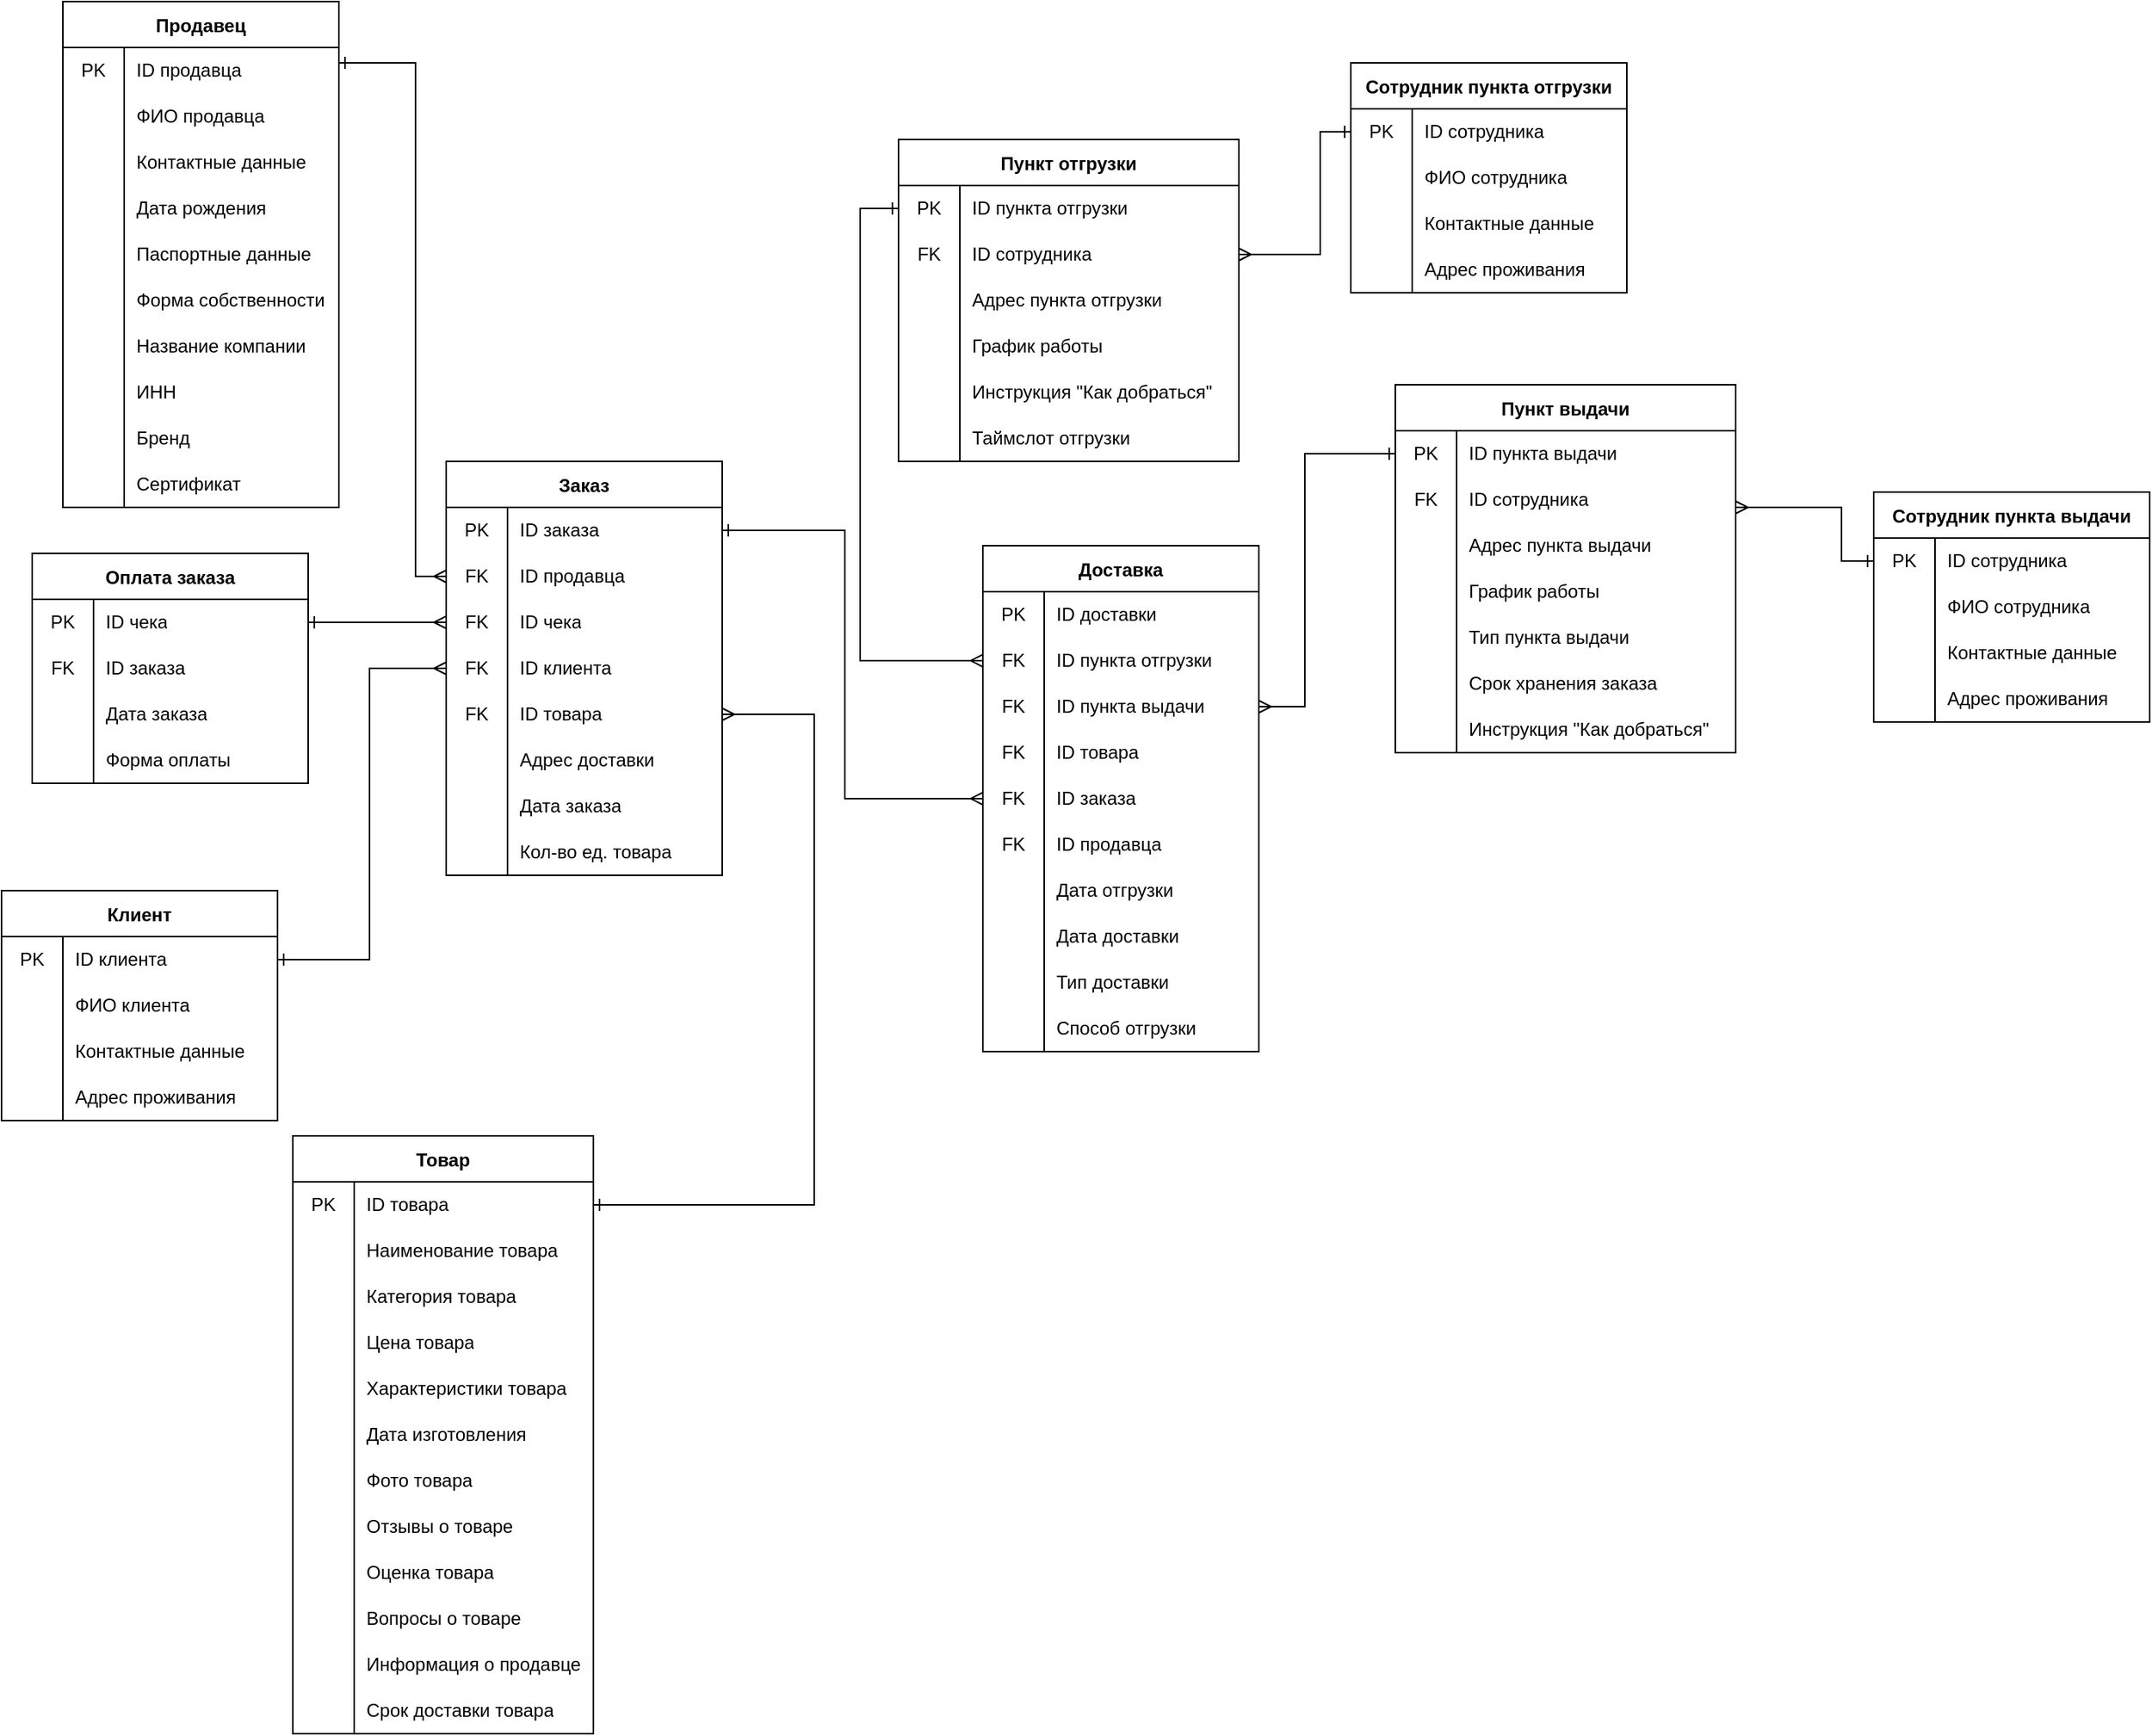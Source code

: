 <mxfile version="20.5.1" type="device"><diagram id="t7YoQpCstUpCU4l8j5d7" name="Страница 1"><mxGraphModel dx="1422" dy="762" grid="1" gridSize="10" guides="1" tooltips="1" connect="1" arrows="1" fold="1" page="1" pageScale="1" pageWidth="827" pageHeight="1169" math="0" shadow="0"><root><mxCell id="0"/><mxCell id="1" parent="0"/><mxCell id="MvP0f6BlBxb6xxV93r9M-1" value="Продавец" style="shape=table;startSize=30;container=1;collapsible=0;childLayout=tableLayout;fixedRows=1;rowLines=0;fontStyle=1;swimlaneLine=1;" vertex="1" parent="1"><mxGeometry x="60" y="80" width="180" height="330" as="geometry"/></mxCell><mxCell id="MvP0f6BlBxb6xxV93r9M-2" value="" style="shape=tableRow;horizontal=0;startSize=0;swimlaneHead=0;swimlaneBody=0;top=0;left=0;bottom=0;right=0;collapsible=0;dropTarget=0;fillColor=none;points=[[0,0.5],[1,0.5]];portConstraint=eastwest;strokeColor=default;" vertex="1" parent="MvP0f6BlBxb6xxV93r9M-1"><mxGeometry y="30" width="180" height="30" as="geometry"/></mxCell><mxCell id="MvP0f6BlBxb6xxV93r9M-3" value="PK" style="shape=partialRectangle;html=1;whiteSpace=wrap;connectable=0;fillColor=none;top=0;left=0;bottom=0;right=0;overflow=hidden;pointerEvents=1;" vertex="1" parent="MvP0f6BlBxb6xxV93r9M-2"><mxGeometry width="40" height="30" as="geometry"><mxRectangle width="40" height="30" as="alternateBounds"/></mxGeometry></mxCell><mxCell id="MvP0f6BlBxb6xxV93r9M-4" value="ID продавца" style="shape=partialRectangle;html=1;whiteSpace=wrap;connectable=0;fillColor=none;top=0;left=0;bottom=0;right=0;align=left;spacingLeft=6;overflow=hidden;perimeterSpacing=0;sketch=0;gradientColor=none;" vertex="1" parent="MvP0f6BlBxb6xxV93r9M-2"><mxGeometry x="40" width="140" height="30" as="geometry"><mxRectangle width="140" height="30" as="alternateBounds"/></mxGeometry></mxCell><mxCell id="MvP0f6BlBxb6xxV93r9M-5" value="" style="shape=tableRow;horizontal=0;startSize=0;swimlaneHead=0;swimlaneBody=0;top=0;left=0;bottom=0;right=0;collapsible=0;dropTarget=0;fillColor=none;points=[[0,0.5],[1,0.5]];portConstraint=eastwest;" vertex="1" parent="MvP0f6BlBxb6xxV93r9M-1"><mxGeometry y="60" width="180" height="30" as="geometry"/></mxCell><mxCell id="MvP0f6BlBxb6xxV93r9M-6" value="" style="shape=partialRectangle;html=1;whiteSpace=wrap;connectable=0;fillColor=none;top=0;left=0;bottom=0;right=0;overflow=hidden;" vertex="1" parent="MvP0f6BlBxb6xxV93r9M-5"><mxGeometry width="40" height="30" as="geometry"><mxRectangle width="40" height="30" as="alternateBounds"/></mxGeometry></mxCell><mxCell id="MvP0f6BlBxb6xxV93r9M-7" value="ФИО продавца" style="shape=partialRectangle;html=1;whiteSpace=wrap;connectable=0;fillColor=none;top=0;left=0;bottom=0;right=0;align=left;spacingLeft=6;overflow=hidden;" vertex="1" parent="MvP0f6BlBxb6xxV93r9M-5"><mxGeometry x="40" width="140" height="30" as="geometry"><mxRectangle width="140" height="30" as="alternateBounds"/></mxGeometry></mxCell><mxCell id="MvP0f6BlBxb6xxV93r9M-8" value="" style="shape=tableRow;horizontal=0;startSize=0;swimlaneHead=0;swimlaneBody=0;top=0;left=0;bottom=0;right=0;collapsible=0;dropTarget=0;fillColor=none;points=[[0,0.5],[1,0.5]];portConstraint=eastwest;" vertex="1" parent="MvP0f6BlBxb6xxV93r9M-1"><mxGeometry y="90" width="180" height="30" as="geometry"/></mxCell><mxCell id="MvP0f6BlBxb6xxV93r9M-9" value="" style="shape=partialRectangle;html=1;whiteSpace=wrap;connectable=0;fillColor=none;top=0;left=0;bottom=0;right=0;overflow=hidden;" vertex="1" parent="MvP0f6BlBxb6xxV93r9M-8"><mxGeometry width="40" height="30" as="geometry"><mxRectangle width="40" height="30" as="alternateBounds"/></mxGeometry></mxCell><mxCell id="MvP0f6BlBxb6xxV93r9M-10" value="Контактные данные" style="shape=partialRectangle;html=1;whiteSpace=wrap;connectable=0;fillColor=none;top=0;left=0;bottom=0;right=0;align=left;spacingLeft=6;overflow=hidden;" vertex="1" parent="MvP0f6BlBxb6xxV93r9M-8"><mxGeometry x="40" width="140" height="30" as="geometry"><mxRectangle width="140" height="30" as="alternateBounds"/></mxGeometry></mxCell><mxCell id="MvP0f6BlBxb6xxV93r9M-11" style="shape=tableRow;horizontal=0;startSize=0;swimlaneHead=0;swimlaneBody=0;top=0;left=0;bottom=0;right=0;collapsible=0;dropTarget=0;fillColor=none;points=[[0,0.5],[1,0.5]];portConstraint=eastwest;" vertex="1" parent="MvP0f6BlBxb6xxV93r9M-1"><mxGeometry y="120" width="180" height="30" as="geometry"/></mxCell><mxCell id="MvP0f6BlBxb6xxV93r9M-12" style="shape=partialRectangle;html=1;whiteSpace=wrap;connectable=0;fillColor=none;top=0;left=0;bottom=0;right=0;overflow=hidden;" vertex="1" parent="MvP0f6BlBxb6xxV93r9M-11"><mxGeometry width="40" height="30" as="geometry"><mxRectangle width="40" height="30" as="alternateBounds"/></mxGeometry></mxCell><mxCell id="MvP0f6BlBxb6xxV93r9M-13" value="Дата рождения" style="shape=partialRectangle;html=1;whiteSpace=wrap;connectable=0;fillColor=none;top=0;left=0;bottom=0;right=0;align=left;spacingLeft=6;overflow=hidden;" vertex="1" parent="MvP0f6BlBxb6xxV93r9M-11"><mxGeometry x="40" width="140" height="30" as="geometry"><mxRectangle width="140" height="30" as="alternateBounds"/></mxGeometry></mxCell><mxCell id="MvP0f6BlBxb6xxV93r9M-14" style="shape=tableRow;horizontal=0;startSize=0;swimlaneHead=0;swimlaneBody=0;top=0;left=0;bottom=0;right=0;collapsible=0;dropTarget=0;fillColor=none;points=[[0,0.5],[1,0.5]];portConstraint=eastwest;" vertex="1" parent="MvP0f6BlBxb6xxV93r9M-1"><mxGeometry y="150" width="180" height="30" as="geometry"/></mxCell><mxCell id="MvP0f6BlBxb6xxV93r9M-15" style="shape=partialRectangle;html=1;whiteSpace=wrap;connectable=0;fillColor=none;top=0;left=0;bottom=0;right=0;overflow=hidden;" vertex="1" parent="MvP0f6BlBxb6xxV93r9M-14"><mxGeometry width="40" height="30" as="geometry"><mxRectangle width="40" height="30" as="alternateBounds"/></mxGeometry></mxCell><mxCell id="MvP0f6BlBxb6xxV93r9M-16" value="Паспортные данные" style="shape=partialRectangle;html=1;whiteSpace=wrap;connectable=0;fillColor=none;top=0;left=0;bottom=0;right=0;align=left;spacingLeft=6;overflow=hidden;" vertex="1" parent="MvP0f6BlBxb6xxV93r9M-14"><mxGeometry x="40" width="140" height="30" as="geometry"><mxRectangle width="140" height="30" as="alternateBounds"/></mxGeometry></mxCell><mxCell id="MvP0f6BlBxb6xxV93r9M-17" style="shape=tableRow;horizontal=0;startSize=0;swimlaneHead=0;swimlaneBody=0;top=0;left=0;bottom=0;right=0;collapsible=0;dropTarget=0;fillColor=none;points=[[0,0.5],[1,0.5]];portConstraint=eastwest;" vertex="1" parent="MvP0f6BlBxb6xxV93r9M-1"><mxGeometry y="180" width="180" height="30" as="geometry"/></mxCell><mxCell id="MvP0f6BlBxb6xxV93r9M-18" style="shape=partialRectangle;html=1;whiteSpace=wrap;connectable=0;fillColor=none;top=0;left=0;bottom=0;right=0;overflow=hidden;" vertex="1" parent="MvP0f6BlBxb6xxV93r9M-17"><mxGeometry width="40" height="30" as="geometry"><mxRectangle width="40" height="30" as="alternateBounds"/></mxGeometry></mxCell><mxCell id="MvP0f6BlBxb6xxV93r9M-19" value="Форма собственности" style="shape=partialRectangle;html=1;whiteSpace=wrap;connectable=0;fillColor=none;top=0;left=0;bottom=0;right=0;align=left;spacingLeft=6;overflow=hidden;" vertex="1" parent="MvP0f6BlBxb6xxV93r9M-17"><mxGeometry x="40" width="140" height="30" as="geometry"><mxRectangle width="140" height="30" as="alternateBounds"/></mxGeometry></mxCell><mxCell id="MvP0f6BlBxb6xxV93r9M-20" style="shape=tableRow;horizontal=0;startSize=0;swimlaneHead=0;swimlaneBody=0;top=0;left=0;bottom=0;right=0;collapsible=0;dropTarget=0;fillColor=none;points=[[0,0.5],[1,0.5]];portConstraint=eastwest;" vertex="1" parent="MvP0f6BlBxb6xxV93r9M-1"><mxGeometry y="210" width="180" height="30" as="geometry"/></mxCell><mxCell id="MvP0f6BlBxb6xxV93r9M-21" style="shape=partialRectangle;html=1;whiteSpace=wrap;connectable=0;fillColor=none;top=0;left=0;bottom=0;right=0;overflow=hidden;" vertex="1" parent="MvP0f6BlBxb6xxV93r9M-20"><mxGeometry width="40" height="30" as="geometry"><mxRectangle width="40" height="30" as="alternateBounds"/></mxGeometry></mxCell><mxCell id="MvP0f6BlBxb6xxV93r9M-22" value="Название компании" style="shape=partialRectangle;html=1;whiteSpace=wrap;connectable=0;fillColor=none;top=0;left=0;bottom=0;right=0;align=left;spacingLeft=6;overflow=hidden;" vertex="1" parent="MvP0f6BlBxb6xxV93r9M-20"><mxGeometry x="40" width="140" height="30" as="geometry"><mxRectangle width="140" height="30" as="alternateBounds"/></mxGeometry></mxCell><mxCell id="MvP0f6BlBxb6xxV93r9M-23" style="shape=tableRow;horizontal=0;startSize=0;swimlaneHead=0;swimlaneBody=0;top=0;left=0;bottom=0;right=0;collapsible=0;dropTarget=0;fillColor=none;points=[[0,0.5],[1,0.5]];portConstraint=eastwest;" vertex="1" parent="MvP0f6BlBxb6xxV93r9M-1"><mxGeometry y="240" width="180" height="30" as="geometry"/></mxCell><mxCell id="MvP0f6BlBxb6xxV93r9M-24" style="shape=partialRectangle;html=1;whiteSpace=wrap;connectable=0;fillColor=none;top=0;left=0;bottom=0;right=0;overflow=hidden;" vertex="1" parent="MvP0f6BlBxb6xxV93r9M-23"><mxGeometry width="40" height="30" as="geometry"><mxRectangle width="40" height="30" as="alternateBounds"/></mxGeometry></mxCell><mxCell id="MvP0f6BlBxb6xxV93r9M-25" value="ИНН" style="shape=partialRectangle;html=1;whiteSpace=wrap;connectable=0;fillColor=none;top=0;left=0;bottom=0;right=0;align=left;spacingLeft=6;overflow=hidden;" vertex="1" parent="MvP0f6BlBxb6xxV93r9M-23"><mxGeometry x="40" width="140" height="30" as="geometry"><mxRectangle width="140" height="30" as="alternateBounds"/></mxGeometry></mxCell><mxCell id="MvP0f6BlBxb6xxV93r9M-26" style="shape=tableRow;horizontal=0;startSize=0;swimlaneHead=0;swimlaneBody=0;top=0;left=0;bottom=0;right=0;collapsible=0;dropTarget=0;fillColor=none;points=[[0,0.5],[1,0.5]];portConstraint=eastwest;" vertex="1" parent="MvP0f6BlBxb6xxV93r9M-1"><mxGeometry y="270" width="180" height="30" as="geometry"/></mxCell><mxCell id="MvP0f6BlBxb6xxV93r9M-27" style="shape=partialRectangle;html=1;whiteSpace=wrap;connectable=0;fillColor=none;top=0;left=0;bottom=0;right=0;overflow=hidden;" vertex="1" parent="MvP0f6BlBxb6xxV93r9M-26"><mxGeometry width="40" height="30" as="geometry"><mxRectangle width="40" height="30" as="alternateBounds"/></mxGeometry></mxCell><mxCell id="MvP0f6BlBxb6xxV93r9M-28" value="Бренд" style="shape=partialRectangle;html=1;whiteSpace=wrap;connectable=0;fillColor=none;top=0;left=0;bottom=0;right=0;align=left;spacingLeft=6;overflow=hidden;" vertex="1" parent="MvP0f6BlBxb6xxV93r9M-26"><mxGeometry x="40" width="140" height="30" as="geometry"><mxRectangle width="140" height="30" as="alternateBounds"/></mxGeometry></mxCell><mxCell id="MvP0f6BlBxb6xxV93r9M-29" style="shape=tableRow;horizontal=0;startSize=0;swimlaneHead=0;swimlaneBody=0;top=0;left=0;bottom=0;right=0;collapsible=0;dropTarget=0;fillColor=none;points=[[0,0.5],[1,0.5]];portConstraint=eastwest;" vertex="1" parent="MvP0f6BlBxb6xxV93r9M-1"><mxGeometry y="300" width="180" height="30" as="geometry"/></mxCell><mxCell id="MvP0f6BlBxb6xxV93r9M-30" style="shape=partialRectangle;html=1;whiteSpace=wrap;connectable=0;fillColor=none;top=0;left=0;bottom=0;right=0;overflow=hidden;" vertex="1" parent="MvP0f6BlBxb6xxV93r9M-29"><mxGeometry width="40" height="30" as="geometry"><mxRectangle width="40" height="30" as="alternateBounds"/></mxGeometry></mxCell><mxCell id="MvP0f6BlBxb6xxV93r9M-31" value="Сертификат" style="shape=partialRectangle;html=1;whiteSpace=wrap;connectable=0;fillColor=none;top=0;left=0;bottom=0;right=0;align=left;spacingLeft=6;overflow=hidden;" vertex="1" parent="MvP0f6BlBxb6xxV93r9M-29"><mxGeometry x="40" width="140" height="30" as="geometry"><mxRectangle width="140" height="30" as="alternateBounds"/></mxGeometry></mxCell><mxCell id="MvP0f6BlBxb6xxV93r9M-45" value="Товар" style="shape=table;startSize=30;container=1;collapsible=0;childLayout=tableLayout;fixedRows=1;rowLines=0;fontStyle=1;swimlaneLine=1;" vertex="1" parent="1"><mxGeometry x="210" y="820" width="196" height="390" as="geometry"/></mxCell><mxCell id="MvP0f6BlBxb6xxV93r9M-46" value="" style="shape=tableRow;horizontal=0;startSize=0;swimlaneHead=0;swimlaneBody=0;top=0;left=0;bottom=0;right=0;collapsible=0;dropTarget=0;fillColor=none;points=[[0,0.5],[1,0.5]];portConstraint=eastwest;strokeColor=default;" vertex="1" parent="MvP0f6BlBxb6xxV93r9M-45"><mxGeometry y="30" width="196" height="30" as="geometry"/></mxCell><mxCell id="MvP0f6BlBxb6xxV93r9M-47" value="PK" style="shape=partialRectangle;html=1;whiteSpace=wrap;connectable=0;fillColor=none;top=0;left=0;bottom=0;right=0;overflow=hidden;pointerEvents=1;" vertex="1" parent="MvP0f6BlBxb6xxV93r9M-46"><mxGeometry width="40" height="30" as="geometry"><mxRectangle width="40" height="30" as="alternateBounds"/></mxGeometry></mxCell><mxCell id="MvP0f6BlBxb6xxV93r9M-48" value="ID товара&amp;nbsp;" style="shape=partialRectangle;html=1;whiteSpace=wrap;connectable=0;fillColor=none;top=0;left=0;bottom=0;right=0;align=left;spacingLeft=6;overflow=hidden;perimeterSpacing=0;sketch=0;gradientColor=none;" vertex="1" parent="MvP0f6BlBxb6xxV93r9M-46"><mxGeometry x="40" width="156" height="30" as="geometry"><mxRectangle width="156" height="30" as="alternateBounds"/></mxGeometry></mxCell><mxCell id="MvP0f6BlBxb6xxV93r9M-49" value="" style="shape=tableRow;horizontal=0;startSize=0;swimlaneHead=0;swimlaneBody=0;top=0;left=0;bottom=0;right=0;collapsible=0;dropTarget=0;fillColor=none;points=[[0,0.5],[1,0.5]];portConstraint=eastwest;" vertex="1" parent="MvP0f6BlBxb6xxV93r9M-45"><mxGeometry y="60" width="196" height="30" as="geometry"/></mxCell><mxCell id="MvP0f6BlBxb6xxV93r9M-50" value="" style="shape=partialRectangle;html=1;whiteSpace=wrap;connectable=0;fillColor=none;top=0;left=0;bottom=0;right=0;overflow=hidden;" vertex="1" parent="MvP0f6BlBxb6xxV93r9M-49"><mxGeometry width="40" height="30" as="geometry"><mxRectangle width="40" height="30" as="alternateBounds"/></mxGeometry></mxCell><mxCell id="MvP0f6BlBxb6xxV93r9M-51" value="Наименование товара" style="shape=partialRectangle;html=1;whiteSpace=wrap;connectable=0;fillColor=none;top=0;left=0;bottom=0;right=0;align=left;spacingLeft=6;overflow=hidden;" vertex="1" parent="MvP0f6BlBxb6xxV93r9M-49"><mxGeometry x="40" width="156" height="30" as="geometry"><mxRectangle width="156" height="30" as="alternateBounds"/></mxGeometry></mxCell><mxCell id="MvP0f6BlBxb6xxV93r9M-115" style="shape=tableRow;horizontal=0;startSize=0;swimlaneHead=0;swimlaneBody=0;top=0;left=0;bottom=0;right=0;collapsible=0;dropTarget=0;fillColor=none;points=[[0,0.5],[1,0.5]];portConstraint=eastwest;" vertex="1" parent="MvP0f6BlBxb6xxV93r9M-45"><mxGeometry y="90" width="196" height="30" as="geometry"/></mxCell><mxCell id="MvP0f6BlBxb6xxV93r9M-116" style="shape=partialRectangle;html=1;whiteSpace=wrap;connectable=0;fillColor=none;top=0;left=0;bottom=0;right=0;overflow=hidden;" vertex="1" parent="MvP0f6BlBxb6xxV93r9M-115"><mxGeometry width="40" height="30" as="geometry"><mxRectangle width="40" height="30" as="alternateBounds"/></mxGeometry></mxCell><mxCell id="MvP0f6BlBxb6xxV93r9M-117" value="Категория товара" style="shape=partialRectangle;html=1;whiteSpace=wrap;connectable=0;fillColor=none;top=0;left=0;bottom=0;right=0;align=left;spacingLeft=6;overflow=hidden;" vertex="1" parent="MvP0f6BlBxb6xxV93r9M-115"><mxGeometry x="40" width="156" height="30" as="geometry"><mxRectangle width="156" height="30" as="alternateBounds"/></mxGeometry></mxCell><mxCell id="MvP0f6BlBxb6xxV93r9M-128" style="shape=tableRow;horizontal=0;startSize=0;swimlaneHead=0;swimlaneBody=0;top=0;left=0;bottom=0;right=0;collapsible=0;dropTarget=0;fillColor=none;points=[[0,0.5],[1,0.5]];portConstraint=eastwest;" vertex="1" parent="MvP0f6BlBxb6xxV93r9M-45"><mxGeometry y="120" width="196" height="30" as="geometry"/></mxCell><mxCell id="MvP0f6BlBxb6xxV93r9M-129" style="shape=partialRectangle;html=1;whiteSpace=wrap;connectable=0;fillColor=none;top=0;left=0;bottom=0;right=0;overflow=hidden;" vertex="1" parent="MvP0f6BlBxb6xxV93r9M-128"><mxGeometry width="40" height="30" as="geometry"><mxRectangle width="40" height="30" as="alternateBounds"/></mxGeometry></mxCell><mxCell id="MvP0f6BlBxb6xxV93r9M-130" value="Цена товара" style="shape=partialRectangle;html=1;whiteSpace=wrap;connectable=0;fillColor=none;top=0;left=0;bottom=0;right=0;align=left;spacingLeft=6;overflow=hidden;" vertex="1" parent="MvP0f6BlBxb6xxV93r9M-128"><mxGeometry x="40" width="156" height="30" as="geometry"><mxRectangle width="156" height="30" as="alternateBounds"/></mxGeometry></mxCell><mxCell id="MvP0f6BlBxb6xxV93r9M-52" value="" style="shape=tableRow;horizontal=0;startSize=0;swimlaneHead=0;swimlaneBody=0;top=0;left=0;bottom=0;right=0;collapsible=0;dropTarget=0;fillColor=none;points=[[0,0.5],[1,0.5]];portConstraint=eastwest;" vertex="1" parent="MvP0f6BlBxb6xxV93r9M-45"><mxGeometry y="150" width="196" height="30" as="geometry"/></mxCell><mxCell id="MvP0f6BlBxb6xxV93r9M-53" value="" style="shape=partialRectangle;html=1;whiteSpace=wrap;connectable=0;fillColor=none;top=0;left=0;bottom=0;right=0;overflow=hidden;" vertex="1" parent="MvP0f6BlBxb6xxV93r9M-52"><mxGeometry width="40" height="30" as="geometry"><mxRectangle width="40" height="30" as="alternateBounds"/></mxGeometry></mxCell><mxCell id="MvP0f6BlBxb6xxV93r9M-54" value="Характеристики товара" style="shape=partialRectangle;html=1;whiteSpace=wrap;connectable=0;fillColor=none;top=0;left=0;bottom=0;right=0;align=left;spacingLeft=6;overflow=hidden;" vertex="1" parent="MvP0f6BlBxb6xxV93r9M-52"><mxGeometry x="40" width="156" height="30" as="geometry"><mxRectangle width="156" height="30" as="alternateBounds"/></mxGeometry></mxCell><mxCell id="MvP0f6BlBxb6xxV93r9M-55" style="shape=tableRow;horizontal=0;startSize=0;swimlaneHead=0;swimlaneBody=0;top=0;left=0;bottom=0;right=0;collapsible=0;dropTarget=0;fillColor=none;points=[[0,0.5],[1,0.5]];portConstraint=eastwest;" vertex="1" parent="MvP0f6BlBxb6xxV93r9M-45"><mxGeometry y="180" width="196" height="30" as="geometry"/></mxCell><mxCell id="MvP0f6BlBxb6xxV93r9M-56" style="shape=partialRectangle;html=1;whiteSpace=wrap;connectable=0;fillColor=none;top=0;left=0;bottom=0;right=0;overflow=hidden;" vertex="1" parent="MvP0f6BlBxb6xxV93r9M-55"><mxGeometry width="40" height="30" as="geometry"><mxRectangle width="40" height="30" as="alternateBounds"/></mxGeometry></mxCell><mxCell id="MvP0f6BlBxb6xxV93r9M-57" value="Дата изготовления" style="shape=partialRectangle;html=1;whiteSpace=wrap;connectable=0;fillColor=none;top=0;left=0;bottom=0;right=0;align=left;spacingLeft=6;overflow=hidden;" vertex="1" parent="MvP0f6BlBxb6xxV93r9M-55"><mxGeometry x="40" width="156" height="30" as="geometry"><mxRectangle width="156" height="30" as="alternateBounds"/></mxGeometry></mxCell><mxCell id="MvP0f6BlBxb6xxV93r9M-58" style="shape=tableRow;horizontal=0;startSize=0;swimlaneHead=0;swimlaneBody=0;top=0;left=0;bottom=0;right=0;collapsible=0;dropTarget=0;fillColor=none;points=[[0,0.5],[1,0.5]];portConstraint=eastwest;" vertex="1" parent="MvP0f6BlBxb6xxV93r9M-45"><mxGeometry y="210" width="196" height="30" as="geometry"/></mxCell><mxCell id="MvP0f6BlBxb6xxV93r9M-59" style="shape=partialRectangle;html=1;whiteSpace=wrap;connectable=0;fillColor=none;top=0;left=0;bottom=0;right=0;overflow=hidden;" vertex="1" parent="MvP0f6BlBxb6xxV93r9M-58"><mxGeometry width="40" height="30" as="geometry"><mxRectangle width="40" height="30" as="alternateBounds"/></mxGeometry></mxCell><mxCell id="MvP0f6BlBxb6xxV93r9M-60" value="Фото товара" style="shape=partialRectangle;html=1;whiteSpace=wrap;connectable=0;fillColor=none;top=0;left=0;bottom=0;right=0;align=left;spacingLeft=6;overflow=hidden;" vertex="1" parent="MvP0f6BlBxb6xxV93r9M-58"><mxGeometry x="40" width="156" height="30" as="geometry"><mxRectangle width="156" height="30" as="alternateBounds"/></mxGeometry></mxCell><mxCell id="MvP0f6BlBxb6xxV93r9M-61" style="shape=tableRow;horizontal=0;startSize=0;swimlaneHead=0;swimlaneBody=0;top=0;left=0;bottom=0;right=0;collapsible=0;dropTarget=0;fillColor=none;points=[[0,0.5],[1,0.5]];portConstraint=eastwest;" vertex="1" parent="MvP0f6BlBxb6xxV93r9M-45"><mxGeometry y="240" width="196" height="30" as="geometry"/></mxCell><mxCell id="MvP0f6BlBxb6xxV93r9M-62" style="shape=partialRectangle;html=1;whiteSpace=wrap;connectable=0;fillColor=none;top=0;left=0;bottom=0;right=0;overflow=hidden;" vertex="1" parent="MvP0f6BlBxb6xxV93r9M-61"><mxGeometry width="40" height="30" as="geometry"><mxRectangle width="40" height="30" as="alternateBounds"/></mxGeometry></mxCell><mxCell id="MvP0f6BlBxb6xxV93r9M-63" value="Отзывы о товаре" style="shape=partialRectangle;html=1;whiteSpace=wrap;connectable=0;fillColor=none;top=0;left=0;bottom=0;right=0;align=left;spacingLeft=6;overflow=hidden;" vertex="1" parent="MvP0f6BlBxb6xxV93r9M-61"><mxGeometry x="40" width="156" height="30" as="geometry"><mxRectangle width="156" height="30" as="alternateBounds"/></mxGeometry></mxCell><mxCell id="MvP0f6BlBxb6xxV93r9M-67" style="shape=tableRow;horizontal=0;startSize=0;swimlaneHead=0;swimlaneBody=0;top=0;left=0;bottom=0;right=0;collapsible=0;dropTarget=0;fillColor=none;points=[[0,0.5],[1,0.5]];portConstraint=eastwest;" vertex="1" parent="MvP0f6BlBxb6xxV93r9M-45"><mxGeometry y="270" width="196" height="30" as="geometry"/></mxCell><mxCell id="MvP0f6BlBxb6xxV93r9M-68" style="shape=partialRectangle;html=1;whiteSpace=wrap;connectable=0;fillColor=none;top=0;left=0;bottom=0;right=0;overflow=hidden;" vertex="1" parent="MvP0f6BlBxb6xxV93r9M-67"><mxGeometry width="40" height="30" as="geometry"><mxRectangle width="40" height="30" as="alternateBounds"/></mxGeometry></mxCell><mxCell id="MvP0f6BlBxb6xxV93r9M-69" value="Оценка товара" style="shape=partialRectangle;html=1;whiteSpace=wrap;connectable=0;fillColor=none;top=0;left=0;bottom=0;right=0;align=left;spacingLeft=6;overflow=hidden;" vertex="1" parent="MvP0f6BlBxb6xxV93r9M-67"><mxGeometry x="40" width="156" height="30" as="geometry"><mxRectangle width="156" height="30" as="alternateBounds"/></mxGeometry></mxCell><mxCell id="MvP0f6BlBxb6xxV93r9M-70" style="shape=tableRow;horizontal=0;startSize=0;swimlaneHead=0;swimlaneBody=0;top=0;left=0;bottom=0;right=0;collapsible=0;dropTarget=0;fillColor=none;points=[[0,0.5],[1,0.5]];portConstraint=eastwest;" vertex="1" parent="MvP0f6BlBxb6xxV93r9M-45"><mxGeometry y="300" width="196" height="30" as="geometry"/></mxCell><mxCell id="MvP0f6BlBxb6xxV93r9M-71" style="shape=partialRectangle;html=1;whiteSpace=wrap;connectable=0;fillColor=none;top=0;left=0;bottom=0;right=0;overflow=hidden;" vertex="1" parent="MvP0f6BlBxb6xxV93r9M-70"><mxGeometry width="40" height="30" as="geometry"><mxRectangle width="40" height="30" as="alternateBounds"/></mxGeometry></mxCell><mxCell id="MvP0f6BlBxb6xxV93r9M-72" value="Вопросы о товаре" style="shape=partialRectangle;html=1;whiteSpace=wrap;connectable=0;fillColor=none;top=0;left=0;bottom=0;right=0;align=left;spacingLeft=6;overflow=hidden;" vertex="1" parent="MvP0f6BlBxb6xxV93r9M-70"><mxGeometry x="40" width="156" height="30" as="geometry"><mxRectangle width="156" height="30" as="alternateBounds"/></mxGeometry></mxCell><mxCell id="MvP0f6BlBxb6xxV93r9M-64" style="shape=tableRow;horizontal=0;startSize=0;swimlaneHead=0;swimlaneBody=0;top=0;left=0;bottom=0;right=0;collapsible=0;dropTarget=0;fillColor=none;points=[[0,0.5],[1,0.5]];portConstraint=eastwest;" vertex="1" parent="MvP0f6BlBxb6xxV93r9M-45"><mxGeometry y="330" width="196" height="30" as="geometry"/></mxCell><mxCell id="MvP0f6BlBxb6xxV93r9M-65" style="shape=partialRectangle;html=1;whiteSpace=wrap;connectable=0;fillColor=none;top=0;left=0;bottom=0;right=0;overflow=hidden;" vertex="1" parent="MvP0f6BlBxb6xxV93r9M-64"><mxGeometry width="40" height="30" as="geometry"><mxRectangle width="40" height="30" as="alternateBounds"/></mxGeometry></mxCell><mxCell id="MvP0f6BlBxb6xxV93r9M-66" value="Информация о продавце" style="shape=partialRectangle;html=1;whiteSpace=wrap;connectable=0;fillColor=none;top=0;left=0;bottom=0;right=0;align=left;spacingLeft=6;overflow=hidden;" vertex="1" parent="MvP0f6BlBxb6xxV93r9M-64"><mxGeometry x="40" width="156" height="30" as="geometry"><mxRectangle width="156" height="30" as="alternateBounds"/></mxGeometry></mxCell><mxCell id="MvP0f6BlBxb6xxV93r9M-73" style="shape=tableRow;horizontal=0;startSize=0;swimlaneHead=0;swimlaneBody=0;top=0;left=0;bottom=0;right=0;collapsible=0;dropTarget=0;fillColor=none;points=[[0,0.5],[1,0.5]];portConstraint=eastwest;" vertex="1" parent="MvP0f6BlBxb6xxV93r9M-45"><mxGeometry y="360" width="196" height="30" as="geometry"/></mxCell><mxCell id="MvP0f6BlBxb6xxV93r9M-74" style="shape=partialRectangle;html=1;whiteSpace=wrap;connectable=0;fillColor=none;top=0;left=0;bottom=0;right=0;overflow=hidden;" vertex="1" parent="MvP0f6BlBxb6xxV93r9M-73"><mxGeometry width="40" height="30" as="geometry"><mxRectangle width="40" height="30" as="alternateBounds"/></mxGeometry></mxCell><mxCell id="MvP0f6BlBxb6xxV93r9M-75" value="Срок доставки товара" style="shape=partialRectangle;html=1;whiteSpace=wrap;connectable=0;fillColor=none;top=0;left=0;bottom=0;right=0;align=left;spacingLeft=6;overflow=hidden;" vertex="1" parent="MvP0f6BlBxb6xxV93r9M-73"><mxGeometry x="40" width="156" height="30" as="geometry"><mxRectangle width="156" height="30" as="alternateBounds"/></mxGeometry></mxCell><mxCell id="MvP0f6BlBxb6xxV93r9M-76" value="Клиент" style="shape=table;startSize=30;container=1;collapsible=0;childLayout=tableLayout;fixedRows=1;rowLines=0;fontStyle=1;sketch=0;fillColor=none;gradientColor=none;" vertex="1" parent="1"><mxGeometry x="20" y="660" width="180" height="150" as="geometry"/></mxCell><mxCell id="MvP0f6BlBxb6xxV93r9M-77" value="" style="shape=tableRow;horizontal=0;startSize=0;swimlaneHead=0;swimlaneBody=0;top=0;left=0;bottom=0;right=0;collapsible=0;dropTarget=0;fillColor=none;points=[[0,0.5],[1,0.5]];portConstraint=eastwest;sketch=0;" vertex="1" parent="MvP0f6BlBxb6xxV93r9M-76"><mxGeometry y="30" width="180" height="30" as="geometry"/></mxCell><mxCell id="MvP0f6BlBxb6xxV93r9M-78" value="PK" style="shape=partialRectangle;html=1;whiteSpace=wrap;connectable=0;fillColor=none;top=0;left=0;bottom=0;right=0;overflow=hidden;pointerEvents=1;sketch=0;" vertex="1" parent="MvP0f6BlBxb6xxV93r9M-77"><mxGeometry width="40" height="30" as="geometry"><mxRectangle width="40" height="30" as="alternateBounds"/></mxGeometry></mxCell><mxCell id="MvP0f6BlBxb6xxV93r9M-79" value="ID клиента" style="shape=partialRectangle;html=1;whiteSpace=wrap;connectable=0;fillColor=none;top=0;left=0;bottom=0;right=0;align=left;spacingLeft=6;overflow=hidden;sketch=0;" vertex="1" parent="MvP0f6BlBxb6xxV93r9M-77"><mxGeometry x="40" width="140" height="30" as="geometry"><mxRectangle width="140" height="30" as="alternateBounds"/></mxGeometry></mxCell><mxCell id="MvP0f6BlBxb6xxV93r9M-80" value="" style="shape=tableRow;horizontal=0;startSize=0;swimlaneHead=0;swimlaneBody=0;top=0;left=0;bottom=0;right=0;collapsible=0;dropTarget=0;fillColor=none;points=[[0,0.5],[1,0.5]];portConstraint=eastwest;sketch=0;" vertex="1" parent="MvP0f6BlBxb6xxV93r9M-76"><mxGeometry y="60" width="180" height="30" as="geometry"/></mxCell><mxCell id="MvP0f6BlBxb6xxV93r9M-81" value="" style="shape=partialRectangle;html=1;whiteSpace=wrap;connectable=0;fillColor=none;top=0;left=0;bottom=0;right=0;overflow=hidden;sketch=0;" vertex="1" parent="MvP0f6BlBxb6xxV93r9M-80"><mxGeometry width="40" height="30" as="geometry"><mxRectangle width="40" height="30" as="alternateBounds"/></mxGeometry></mxCell><mxCell id="MvP0f6BlBxb6xxV93r9M-82" value="ФИО клиента" style="shape=partialRectangle;html=1;whiteSpace=wrap;connectable=0;fillColor=none;top=0;left=0;bottom=0;right=0;align=left;spacingLeft=6;overflow=hidden;sketch=0;" vertex="1" parent="MvP0f6BlBxb6xxV93r9M-80"><mxGeometry x="40" width="140" height="30" as="geometry"><mxRectangle width="140" height="30" as="alternateBounds"/></mxGeometry></mxCell><mxCell id="MvP0f6BlBxb6xxV93r9M-83" value="" style="shape=tableRow;horizontal=0;startSize=0;swimlaneHead=0;swimlaneBody=0;top=0;left=0;bottom=0;right=0;collapsible=0;dropTarget=0;fillColor=none;points=[[0,0.5],[1,0.5]];portConstraint=eastwest;sketch=0;" vertex="1" parent="MvP0f6BlBxb6xxV93r9M-76"><mxGeometry y="90" width="180" height="30" as="geometry"/></mxCell><mxCell id="MvP0f6BlBxb6xxV93r9M-84" value="" style="shape=partialRectangle;html=1;whiteSpace=wrap;connectable=0;fillColor=none;top=0;left=0;bottom=0;right=0;overflow=hidden;sketch=0;" vertex="1" parent="MvP0f6BlBxb6xxV93r9M-83"><mxGeometry width="40" height="30" as="geometry"><mxRectangle width="40" height="30" as="alternateBounds"/></mxGeometry></mxCell><mxCell id="MvP0f6BlBxb6xxV93r9M-85" value="Контактные данные" style="shape=partialRectangle;html=1;whiteSpace=wrap;connectable=0;fillColor=none;top=0;left=0;bottom=0;right=0;align=left;spacingLeft=6;overflow=hidden;sketch=0;" vertex="1" parent="MvP0f6BlBxb6xxV93r9M-83"><mxGeometry x="40" width="140" height="30" as="geometry"><mxRectangle width="140" height="30" as="alternateBounds"/></mxGeometry></mxCell><mxCell id="MvP0f6BlBxb6xxV93r9M-86" style="shape=tableRow;horizontal=0;startSize=0;swimlaneHead=0;swimlaneBody=0;top=0;left=0;bottom=0;right=0;collapsible=0;dropTarget=0;fillColor=none;points=[[0,0.5],[1,0.5]];portConstraint=eastwest;sketch=0;" vertex="1" parent="MvP0f6BlBxb6xxV93r9M-76"><mxGeometry y="120" width="180" height="30" as="geometry"/></mxCell><mxCell id="MvP0f6BlBxb6xxV93r9M-87" style="shape=partialRectangle;html=1;whiteSpace=wrap;connectable=0;fillColor=none;top=0;left=0;bottom=0;right=0;overflow=hidden;sketch=0;" vertex="1" parent="MvP0f6BlBxb6xxV93r9M-86"><mxGeometry width="40" height="30" as="geometry"><mxRectangle width="40" height="30" as="alternateBounds"/></mxGeometry></mxCell><mxCell id="MvP0f6BlBxb6xxV93r9M-88" value="Адрес проживания" style="shape=partialRectangle;html=1;whiteSpace=wrap;connectable=0;fillColor=none;top=0;left=0;bottom=0;right=0;align=left;spacingLeft=6;overflow=hidden;sketch=0;" vertex="1" parent="MvP0f6BlBxb6xxV93r9M-86"><mxGeometry x="40" width="140" height="30" as="geometry"><mxRectangle width="140" height="30" as="alternateBounds"/></mxGeometry></mxCell><mxCell id="MvP0f6BlBxb6xxV93r9M-90" value="Заказ" style="shape=table;startSize=30;container=1;collapsible=0;childLayout=tableLayout;fixedRows=1;rowLines=0;fontStyle=1;sketch=0;fillColor=none;gradientColor=none;" vertex="1" parent="1"><mxGeometry x="310" y="380" width="180" height="270" as="geometry"/></mxCell><mxCell id="MvP0f6BlBxb6xxV93r9M-91" value="" style="shape=tableRow;horizontal=0;startSize=0;swimlaneHead=0;swimlaneBody=0;top=0;left=0;bottom=0;right=0;collapsible=0;dropTarget=0;fillColor=none;points=[[0,0.5],[1,0.5]];portConstraint=eastwest;sketch=0;" vertex="1" parent="MvP0f6BlBxb6xxV93r9M-90"><mxGeometry y="30" width="180" height="30" as="geometry"/></mxCell><mxCell id="MvP0f6BlBxb6xxV93r9M-92" value="PK" style="shape=partialRectangle;html=1;whiteSpace=wrap;connectable=0;fillColor=none;top=0;left=0;bottom=0;right=0;overflow=hidden;pointerEvents=1;sketch=0;" vertex="1" parent="MvP0f6BlBxb6xxV93r9M-91"><mxGeometry width="40" height="30" as="geometry"><mxRectangle width="40" height="30" as="alternateBounds"/></mxGeometry></mxCell><mxCell id="MvP0f6BlBxb6xxV93r9M-93" value="ID заказа" style="shape=partialRectangle;html=1;whiteSpace=wrap;connectable=0;fillColor=none;top=0;left=0;bottom=0;right=0;align=left;spacingLeft=6;overflow=hidden;sketch=0;" vertex="1" parent="MvP0f6BlBxb6xxV93r9M-91"><mxGeometry x="40" width="140" height="30" as="geometry"><mxRectangle width="140" height="30" as="alternateBounds"/></mxGeometry></mxCell><mxCell id="MvP0f6BlBxb6xxV93r9M-97" value="" style="shape=tableRow;horizontal=0;startSize=0;swimlaneHead=0;swimlaneBody=0;top=0;left=0;bottom=0;right=0;collapsible=0;dropTarget=0;fillColor=none;points=[[0,0.5],[1,0.5]];portConstraint=eastwest;sketch=0;" vertex="1" parent="MvP0f6BlBxb6xxV93r9M-90"><mxGeometry y="60" width="180" height="30" as="geometry"/></mxCell><mxCell id="MvP0f6BlBxb6xxV93r9M-98" value="FK" style="shape=partialRectangle;html=1;whiteSpace=wrap;connectable=0;fillColor=none;top=0;left=0;bottom=0;right=0;overflow=hidden;sketch=0;" vertex="1" parent="MvP0f6BlBxb6xxV93r9M-97"><mxGeometry width="40" height="30" as="geometry"><mxRectangle width="40" height="30" as="alternateBounds"/></mxGeometry></mxCell><mxCell id="MvP0f6BlBxb6xxV93r9M-99" value="ID продавца" style="shape=partialRectangle;html=1;whiteSpace=wrap;connectable=0;fillColor=none;top=0;left=0;bottom=0;right=0;align=left;spacingLeft=6;overflow=hidden;sketch=0;" vertex="1" parent="MvP0f6BlBxb6xxV93r9M-97"><mxGeometry x="40" width="140" height="30" as="geometry"><mxRectangle width="140" height="30" as="alternateBounds"/></mxGeometry></mxCell><mxCell id="MvP0f6BlBxb6xxV93r9M-239" style="shape=tableRow;horizontal=0;startSize=0;swimlaneHead=0;swimlaneBody=0;top=0;left=0;bottom=0;right=0;collapsible=0;dropTarget=0;fillColor=none;points=[[0,0.5],[1,0.5]];portConstraint=eastwest;sketch=0;" vertex="1" parent="MvP0f6BlBxb6xxV93r9M-90"><mxGeometry y="90" width="180" height="30" as="geometry"/></mxCell><mxCell id="MvP0f6BlBxb6xxV93r9M-240" value="FK" style="shape=partialRectangle;html=1;whiteSpace=wrap;connectable=0;fillColor=none;top=0;left=0;bottom=0;right=0;overflow=hidden;sketch=0;" vertex="1" parent="MvP0f6BlBxb6xxV93r9M-239"><mxGeometry width="40" height="30" as="geometry"><mxRectangle width="40" height="30" as="alternateBounds"/></mxGeometry></mxCell><mxCell id="MvP0f6BlBxb6xxV93r9M-241" value="ID чека" style="shape=partialRectangle;html=1;whiteSpace=wrap;connectable=0;fillColor=none;top=0;left=0;bottom=0;right=0;align=left;spacingLeft=6;overflow=hidden;sketch=0;" vertex="1" parent="MvP0f6BlBxb6xxV93r9M-239"><mxGeometry x="40" width="140" height="30" as="geometry"><mxRectangle width="140" height="30" as="alternateBounds"/></mxGeometry></mxCell><mxCell id="MvP0f6BlBxb6xxV93r9M-94" value="" style="shape=tableRow;horizontal=0;startSize=0;swimlaneHead=0;swimlaneBody=0;top=0;left=0;bottom=0;right=0;collapsible=0;dropTarget=0;fillColor=none;points=[[0,0.5],[1,0.5]];portConstraint=eastwest;sketch=0;" vertex="1" parent="MvP0f6BlBxb6xxV93r9M-90"><mxGeometry y="120" width="180" height="30" as="geometry"/></mxCell><mxCell id="MvP0f6BlBxb6xxV93r9M-95" value="FK" style="shape=partialRectangle;html=1;whiteSpace=wrap;connectable=0;fillColor=none;top=0;left=0;bottom=0;right=0;overflow=hidden;sketch=0;" vertex="1" parent="MvP0f6BlBxb6xxV93r9M-94"><mxGeometry width="40" height="30" as="geometry"><mxRectangle width="40" height="30" as="alternateBounds"/></mxGeometry></mxCell><mxCell id="MvP0f6BlBxb6xxV93r9M-96" value="ID клиента" style="shape=partialRectangle;html=1;whiteSpace=wrap;connectable=0;fillColor=none;top=0;left=0;bottom=0;right=0;align=left;spacingLeft=6;overflow=hidden;sketch=0;" vertex="1" parent="MvP0f6BlBxb6xxV93r9M-94"><mxGeometry x="40" width="140" height="30" as="geometry"><mxRectangle width="140" height="30" as="alternateBounds"/></mxGeometry></mxCell><mxCell id="MvP0f6BlBxb6xxV93r9M-251" style="shape=tableRow;horizontal=0;startSize=0;swimlaneHead=0;swimlaneBody=0;top=0;left=0;bottom=0;right=0;collapsible=0;dropTarget=0;fillColor=none;points=[[0,0.5],[1,0.5]];portConstraint=eastwest;sketch=0;" vertex="1" parent="MvP0f6BlBxb6xxV93r9M-90"><mxGeometry y="150" width="180" height="30" as="geometry"/></mxCell><mxCell id="MvP0f6BlBxb6xxV93r9M-252" value="FK" style="shape=partialRectangle;html=1;whiteSpace=wrap;connectable=0;fillColor=none;top=0;left=0;bottom=0;right=0;overflow=hidden;sketch=0;" vertex="1" parent="MvP0f6BlBxb6xxV93r9M-251"><mxGeometry width="40" height="30" as="geometry"><mxRectangle width="40" height="30" as="alternateBounds"/></mxGeometry></mxCell><mxCell id="MvP0f6BlBxb6xxV93r9M-253" value="ID товара" style="shape=partialRectangle;html=1;whiteSpace=wrap;connectable=0;fillColor=none;top=0;left=0;bottom=0;right=0;align=left;spacingLeft=6;overflow=hidden;sketch=0;" vertex="1" parent="MvP0f6BlBxb6xxV93r9M-251"><mxGeometry x="40" width="140" height="30" as="geometry"><mxRectangle width="140" height="30" as="alternateBounds"/></mxGeometry></mxCell><mxCell id="MvP0f6BlBxb6xxV93r9M-100" style="shape=tableRow;horizontal=0;startSize=0;swimlaneHead=0;swimlaneBody=0;top=0;left=0;bottom=0;right=0;collapsible=0;dropTarget=0;fillColor=none;points=[[0,0.5],[1,0.5]];portConstraint=eastwest;sketch=0;" vertex="1" parent="MvP0f6BlBxb6xxV93r9M-90"><mxGeometry y="180" width="180" height="30" as="geometry"/></mxCell><mxCell id="MvP0f6BlBxb6xxV93r9M-101" style="shape=partialRectangle;html=1;whiteSpace=wrap;connectable=0;fillColor=none;top=0;left=0;bottom=0;right=0;overflow=hidden;sketch=0;" vertex="1" parent="MvP0f6BlBxb6xxV93r9M-100"><mxGeometry width="40" height="30" as="geometry"><mxRectangle width="40" height="30" as="alternateBounds"/></mxGeometry></mxCell><mxCell id="MvP0f6BlBxb6xxV93r9M-102" value="Адрес доставки" style="shape=partialRectangle;html=1;whiteSpace=wrap;connectable=0;fillColor=none;top=0;left=0;bottom=0;right=0;align=left;spacingLeft=6;overflow=hidden;sketch=0;" vertex="1" parent="MvP0f6BlBxb6xxV93r9M-100"><mxGeometry x="40" width="140" height="30" as="geometry"><mxRectangle width="140" height="30" as="alternateBounds"/></mxGeometry></mxCell><mxCell id="MvP0f6BlBxb6xxV93r9M-103" style="shape=tableRow;horizontal=0;startSize=0;swimlaneHead=0;swimlaneBody=0;top=0;left=0;bottom=0;right=0;collapsible=0;dropTarget=0;fillColor=none;points=[[0,0.5],[1,0.5]];portConstraint=eastwest;sketch=0;" vertex="1" parent="MvP0f6BlBxb6xxV93r9M-90"><mxGeometry y="210" width="180" height="30" as="geometry"/></mxCell><mxCell id="MvP0f6BlBxb6xxV93r9M-104" style="shape=partialRectangle;html=1;whiteSpace=wrap;connectable=0;fillColor=none;top=0;left=0;bottom=0;right=0;overflow=hidden;sketch=0;" vertex="1" parent="MvP0f6BlBxb6xxV93r9M-103"><mxGeometry width="40" height="30" as="geometry"><mxRectangle width="40" height="30" as="alternateBounds"/></mxGeometry></mxCell><mxCell id="MvP0f6BlBxb6xxV93r9M-105" value="Дата заказа" style="shape=partialRectangle;html=1;whiteSpace=wrap;connectable=0;fillColor=none;top=0;left=0;bottom=0;right=0;align=left;spacingLeft=6;overflow=hidden;sketch=0;" vertex="1" parent="MvP0f6BlBxb6xxV93r9M-103"><mxGeometry x="40" width="140" height="30" as="geometry"><mxRectangle width="140" height="30" as="alternateBounds"/></mxGeometry></mxCell><mxCell id="MvP0f6BlBxb6xxV93r9M-106" style="shape=tableRow;horizontal=0;startSize=0;swimlaneHead=0;swimlaneBody=0;top=0;left=0;bottom=0;right=0;collapsible=0;dropTarget=0;fillColor=none;points=[[0,0.5],[1,0.5]];portConstraint=eastwest;sketch=0;" vertex="1" parent="MvP0f6BlBxb6xxV93r9M-90"><mxGeometry y="240" width="180" height="30" as="geometry"/></mxCell><mxCell id="MvP0f6BlBxb6xxV93r9M-107" style="shape=partialRectangle;html=1;whiteSpace=wrap;connectable=0;fillColor=none;top=0;left=0;bottom=0;right=0;overflow=hidden;sketch=0;" vertex="1" parent="MvP0f6BlBxb6xxV93r9M-106"><mxGeometry width="40" height="30" as="geometry"><mxRectangle width="40" height="30" as="alternateBounds"/></mxGeometry></mxCell><mxCell id="MvP0f6BlBxb6xxV93r9M-108" value="Кол-во ед. товара" style="shape=partialRectangle;html=1;whiteSpace=wrap;connectable=0;fillColor=none;top=0;left=0;bottom=0;right=0;align=left;spacingLeft=6;overflow=hidden;sketch=0;" vertex="1" parent="MvP0f6BlBxb6xxV93r9M-106"><mxGeometry x="40" width="140" height="30" as="geometry"><mxRectangle width="140" height="30" as="alternateBounds"/></mxGeometry></mxCell><mxCell id="MvP0f6BlBxb6xxV93r9M-118" value="Пункт отгрузки" style="shape=table;startSize=30;container=1;collapsible=0;childLayout=tableLayout;fixedRows=1;rowLines=0;fontStyle=1;sketch=0;fillColor=none;gradientColor=none;" vertex="1" parent="1"><mxGeometry x="605" y="170" width="222" height="210" as="geometry"/></mxCell><mxCell id="MvP0f6BlBxb6xxV93r9M-119" value="" style="shape=tableRow;horizontal=0;startSize=0;swimlaneHead=0;swimlaneBody=0;top=0;left=0;bottom=0;right=0;collapsible=0;dropTarget=0;fillColor=none;points=[[0,0.5],[1,0.5]];portConstraint=eastwest;sketch=0;" vertex="1" parent="MvP0f6BlBxb6xxV93r9M-118"><mxGeometry y="30" width="222" height="30" as="geometry"/></mxCell><mxCell id="MvP0f6BlBxb6xxV93r9M-120" value="PK" style="shape=partialRectangle;html=1;whiteSpace=wrap;connectable=0;fillColor=none;top=0;left=0;bottom=0;right=0;overflow=hidden;pointerEvents=1;sketch=0;" vertex="1" parent="MvP0f6BlBxb6xxV93r9M-119"><mxGeometry width="40" height="30" as="geometry"><mxRectangle width="40" height="30" as="alternateBounds"/></mxGeometry></mxCell><mxCell id="MvP0f6BlBxb6xxV93r9M-121" value="ID пункта отгрузки" style="shape=partialRectangle;html=1;whiteSpace=wrap;connectable=0;fillColor=none;top=0;left=0;bottom=0;right=0;align=left;spacingLeft=6;overflow=hidden;sketch=0;" vertex="1" parent="MvP0f6BlBxb6xxV93r9M-119"><mxGeometry x="40" width="182" height="30" as="geometry"><mxRectangle width="182" height="30" as="alternateBounds"/></mxGeometry></mxCell><mxCell id="MvP0f6BlBxb6xxV93r9M-248" style="shape=tableRow;horizontal=0;startSize=0;swimlaneHead=0;swimlaneBody=0;top=0;left=0;bottom=0;right=0;collapsible=0;dropTarget=0;fillColor=none;points=[[0,0.5],[1,0.5]];portConstraint=eastwest;sketch=0;" vertex="1" parent="MvP0f6BlBxb6xxV93r9M-118"><mxGeometry y="60" width="222" height="30" as="geometry"/></mxCell><mxCell id="MvP0f6BlBxb6xxV93r9M-249" value="FK" style="shape=partialRectangle;html=1;whiteSpace=wrap;connectable=0;fillColor=none;top=0;left=0;bottom=0;right=0;overflow=hidden;pointerEvents=1;sketch=0;" vertex="1" parent="MvP0f6BlBxb6xxV93r9M-248"><mxGeometry width="40" height="30" as="geometry"><mxRectangle width="40" height="30" as="alternateBounds"/></mxGeometry></mxCell><mxCell id="MvP0f6BlBxb6xxV93r9M-250" value="ID сотрудника" style="shape=partialRectangle;html=1;whiteSpace=wrap;connectable=0;fillColor=none;top=0;left=0;bottom=0;right=0;align=left;spacingLeft=6;overflow=hidden;sketch=0;" vertex="1" parent="MvP0f6BlBxb6xxV93r9M-248"><mxGeometry x="40" width="182" height="30" as="geometry"><mxRectangle width="182" height="30" as="alternateBounds"/></mxGeometry></mxCell><mxCell id="MvP0f6BlBxb6xxV93r9M-122" value="" style="shape=tableRow;horizontal=0;startSize=0;swimlaneHead=0;swimlaneBody=0;top=0;left=0;bottom=0;right=0;collapsible=0;dropTarget=0;fillColor=none;points=[[0,0.5],[1,0.5]];portConstraint=eastwest;sketch=0;" vertex="1" parent="MvP0f6BlBxb6xxV93r9M-118"><mxGeometry y="90" width="222" height="30" as="geometry"/></mxCell><mxCell id="MvP0f6BlBxb6xxV93r9M-123" value="" style="shape=partialRectangle;html=1;whiteSpace=wrap;connectable=0;fillColor=none;top=0;left=0;bottom=0;right=0;overflow=hidden;sketch=0;" vertex="1" parent="MvP0f6BlBxb6xxV93r9M-122"><mxGeometry width="40" height="30" as="geometry"><mxRectangle width="40" height="30" as="alternateBounds"/></mxGeometry></mxCell><mxCell id="MvP0f6BlBxb6xxV93r9M-124" value="Адрес пункта отгрузки" style="shape=partialRectangle;html=1;whiteSpace=wrap;connectable=0;fillColor=none;top=0;left=0;bottom=0;right=0;align=left;spacingLeft=6;overflow=hidden;sketch=0;" vertex="1" parent="MvP0f6BlBxb6xxV93r9M-122"><mxGeometry x="40" width="182" height="30" as="geometry"><mxRectangle width="182" height="30" as="alternateBounds"/></mxGeometry></mxCell><mxCell id="MvP0f6BlBxb6xxV93r9M-125" value="" style="shape=tableRow;horizontal=0;startSize=0;swimlaneHead=0;swimlaneBody=0;top=0;left=0;bottom=0;right=0;collapsible=0;dropTarget=0;fillColor=none;points=[[0,0.5],[1,0.5]];portConstraint=eastwest;sketch=0;" vertex="1" parent="MvP0f6BlBxb6xxV93r9M-118"><mxGeometry y="120" width="222" height="30" as="geometry"/></mxCell><mxCell id="MvP0f6BlBxb6xxV93r9M-126" value="" style="shape=partialRectangle;html=1;whiteSpace=wrap;connectable=0;fillColor=none;top=0;left=0;bottom=0;right=0;overflow=hidden;sketch=0;" vertex="1" parent="MvP0f6BlBxb6xxV93r9M-125"><mxGeometry width="40" height="30" as="geometry"><mxRectangle width="40" height="30" as="alternateBounds"/></mxGeometry></mxCell><mxCell id="MvP0f6BlBxb6xxV93r9M-127" value="График работы" style="shape=partialRectangle;html=1;whiteSpace=wrap;connectable=0;fillColor=none;top=0;left=0;bottom=0;right=0;align=left;spacingLeft=6;overflow=hidden;sketch=0;" vertex="1" parent="MvP0f6BlBxb6xxV93r9M-125"><mxGeometry x="40" width="182" height="30" as="geometry"><mxRectangle width="182" height="30" as="alternateBounds"/></mxGeometry></mxCell><mxCell id="MvP0f6BlBxb6xxV93r9M-131" style="shape=tableRow;horizontal=0;startSize=0;swimlaneHead=0;swimlaneBody=0;top=0;left=0;bottom=0;right=0;collapsible=0;dropTarget=0;fillColor=none;points=[[0,0.5],[1,0.5]];portConstraint=eastwest;sketch=0;" vertex="1" parent="MvP0f6BlBxb6xxV93r9M-118"><mxGeometry y="150" width="222" height="30" as="geometry"/></mxCell><mxCell id="MvP0f6BlBxb6xxV93r9M-132" style="shape=partialRectangle;html=1;whiteSpace=wrap;connectable=0;fillColor=none;top=0;left=0;bottom=0;right=0;overflow=hidden;sketch=0;" vertex="1" parent="MvP0f6BlBxb6xxV93r9M-131"><mxGeometry width="40" height="30" as="geometry"><mxRectangle width="40" height="30" as="alternateBounds"/></mxGeometry></mxCell><mxCell id="MvP0f6BlBxb6xxV93r9M-133" value="Инструкция &quot;Как добраться&quot;" style="shape=partialRectangle;html=1;whiteSpace=wrap;connectable=0;fillColor=none;top=0;left=0;bottom=0;right=0;align=left;spacingLeft=6;overflow=hidden;sketch=0;" vertex="1" parent="MvP0f6BlBxb6xxV93r9M-131"><mxGeometry x="40" width="182" height="30" as="geometry"><mxRectangle width="182" height="30" as="alternateBounds"/></mxGeometry></mxCell><mxCell id="MvP0f6BlBxb6xxV93r9M-178" style="shape=tableRow;horizontal=0;startSize=0;swimlaneHead=0;swimlaneBody=0;top=0;left=0;bottom=0;right=0;collapsible=0;dropTarget=0;fillColor=none;points=[[0,0.5],[1,0.5]];portConstraint=eastwest;sketch=0;" vertex="1" parent="MvP0f6BlBxb6xxV93r9M-118"><mxGeometry y="180" width="222" height="30" as="geometry"/></mxCell><mxCell id="MvP0f6BlBxb6xxV93r9M-179" style="shape=partialRectangle;html=1;whiteSpace=wrap;connectable=0;fillColor=none;top=0;left=0;bottom=0;right=0;overflow=hidden;sketch=0;" vertex="1" parent="MvP0f6BlBxb6xxV93r9M-178"><mxGeometry width="40" height="30" as="geometry"><mxRectangle width="40" height="30" as="alternateBounds"/></mxGeometry></mxCell><mxCell id="MvP0f6BlBxb6xxV93r9M-180" value="Таймслот отгрузки" style="shape=partialRectangle;html=1;whiteSpace=wrap;connectable=0;fillColor=none;top=0;left=0;bottom=0;right=0;align=left;spacingLeft=6;overflow=hidden;sketch=0;" vertex="1" parent="MvP0f6BlBxb6xxV93r9M-178"><mxGeometry x="40" width="182" height="30" as="geometry"><mxRectangle width="182" height="30" as="alternateBounds"/></mxGeometry></mxCell><mxCell id="MvP0f6BlBxb6xxV93r9M-134" value="Пункт выдачи" style="shape=table;startSize=30;container=1;collapsible=0;childLayout=tableLayout;fixedRows=1;rowLines=0;fontStyle=1;sketch=0;fillColor=none;gradientColor=none;" vertex="1" parent="1"><mxGeometry x="929" y="330" width="222" height="240" as="geometry"/></mxCell><mxCell id="MvP0f6BlBxb6xxV93r9M-135" value="" style="shape=tableRow;horizontal=0;startSize=0;swimlaneHead=0;swimlaneBody=0;top=0;left=0;bottom=0;right=0;collapsible=0;dropTarget=0;fillColor=none;points=[[0,0.5],[1,0.5]];portConstraint=eastwest;sketch=0;" vertex="1" parent="MvP0f6BlBxb6xxV93r9M-134"><mxGeometry y="30" width="222" height="30" as="geometry"/></mxCell><mxCell id="MvP0f6BlBxb6xxV93r9M-136" value="PK" style="shape=partialRectangle;html=1;whiteSpace=wrap;connectable=0;fillColor=none;top=0;left=0;bottom=0;right=0;overflow=hidden;pointerEvents=1;sketch=0;" vertex="1" parent="MvP0f6BlBxb6xxV93r9M-135"><mxGeometry width="40" height="30" as="geometry"><mxRectangle width="40" height="30" as="alternateBounds"/></mxGeometry></mxCell><mxCell id="MvP0f6BlBxb6xxV93r9M-137" value="ID пункта выдачи" style="shape=partialRectangle;html=1;whiteSpace=wrap;connectable=0;fillColor=none;top=0;left=0;bottom=0;right=0;align=left;spacingLeft=6;overflow=hidden;sketch=0;" vertex="1" parent="MvP0f6BlBxb6xxV93r9M-135"><mxGeometry x="40" width="182" height="30" as="geometry"><mxRectangle width="182" height="30" as="alternateBounds"/></mxGeometry></mxCell><mxCell id="MvP0f6BlBxb6xxV93r9M-243" style="shape=tableRow;horizontal=0;startSize=0;swimlaneHead=0;swimlaneBody=0;top=0;left=0;bottom=0;right=0;collapsible=0;dropTarget=0;fillColor=none;points=[[0,0.5],[1,0.5]];portConstraint=eastwest;sketch=0;" vertex="1" parent="MvP0f6BlBxb6xxV93r9M-134"><mxGeometry y="60" width="222" height="30" as="geometry"/></mxCell><mxCell id="MvP0f6BlBxb6xxV93r9M-244" value="FK" style="shape=partialRectangle;html=1;whiteSpace=wrap;connectable=0;fillColor=none;top=0;left=0;bottom=0;right=0;overflow=hidden;pointerEvents=1;sketch=0;" vertex="1" parent="MvP0f6BlBxb6xxV93r9M-243"><mxGeometry width="40" height="30" as="geometry"><mxRectangle width="40" height="30" as="alternateBounds"/></mxGeometry></mxCell><mxCell id="MvP0f6BlBxb6xxV93r9M-245" value="ID сотрудника&amp;nbsp;" style="shape=partialRectangle;html=1;whiteSpace=wrap;connectable=0;fillColor=none;top=0;left=0;bottom=0;right=0;align=left;spacingLeft=6;overflow=hidden;sketch=0;" vertex="1" parent="MvP0f6BlBxb6xxV93r9M-243"><mxGeometry x="40" width="182" height="30" as="geometry"><mxRectangle width="182" height="30" as="alternateBounds"/></mxGeometry></mxCell><mxCell id="MvP0f6BlBxb6xxV93r9M-138" value="" style="shape=tableRow;horizontal=0;startSize=0;swimlaneHead=0;swimlaneBody=0;top=0;left=0;bottom=0;right=0;collapsible=0;dropTarget=0;fillColor=none;points=[[0,0.5],[1,0.5]];portConstraint=eastwest;sketch=0;" vertex="1" parent="MvP0f6BlBxb6xxV93r9M-134"><mxGeometry y="90" width="222" height="30" as="geometry"/></mxCell><mxCell id="MvP0f6BlBxb6xxV93r9M-139" value="" style="shape=partialRectangle;html=1;whiteSpace=wrap;connectable=0;fillColor=none;top=0;left=0;bottom=0;right=0;overflow=hidden;sketch=0;" vertex="1" parent="MvP0f6BlBxb6xxV93r9M-138"><mxGeometry width="40" height="30" as="geometry"><mxRectangle width="40" height="30" as="alternateBounds"/></mxGeometry></mxCell><mxCell id="MvP0f6BlBxb6xxV93r9M-140" value="Адрес пункта выдачи" style="shape=partialRectangle;html=1;whiteSpace=wrap;connectable=0;fillColor=none;top=0;left=0;bottom=0;right=0;align=left;spacingLeft=6;overflow=hidden;sketch=0;" vertex="1" parent="MvP0f6BlBxb6xxV93r9M-138"><mxGeometry x="40" width="182" height="30" as="geometry"><mxRectangle width="182" height="30" as="alternateBounds"/></mxGeometry></mxCell><mxCell id="MvP0f6BlBxb6xxV93r9M-141" value="" style="shape=tableRow;horizontal=0;startSize=0;swimlaneHead=0;swimlaneBody=0;top=0;left=0;bottom=0;right=0;collapsible=0;dropTarget=0;fillColor=none;points=[[0,0.5],[1,0.5]];portConstraint=eastwest;sketch=0;" vertex="1" parent="MvP0f6BlBxb6xxV93r9M-134"><mxGeometry y="120" width="222" height="30" as="geometry"/></mxCell><mxCell id="MvP0f6BlBxb6xxV93r9M-142" value="" style="shape=partialRectangle;html=1;whiteSpace=wrap;connectable=0;fillColor=none;top=0;left=0;bottom=0;right=0;overflow=hidden;sketch=0;" vertex="1" parent="MvP0f6BlBxb6xxV93r9M-141"><mxGeometry width="40" height="30" as="geometry"><mxRectangle width="40" height="30" as="alternateBounds"/></mxGeometry></mxCell><mxCell id="MvP0f6BlBxb6xxV93r9M-143" value="График работы" style="shape=partialRectangle;html=1;whiteSpace=wrap;connectable=0;fillColor=none;top=0;left=0;bottom=0;right=0;align=left;spacingLeft=6;overflow=hidden;sketch=0;" vertex="1" parent="MvP0f6BlBxb6xxV93r9M-141"><mxGeometry x="40" width="182" height="30" as="geometry"><mxRectangle width="182" height="30" as="alternateBounds"/></mxGeometry></mxCell><mxCell id="MvP0f6BlBxb6xxV93r9M-147" style="shape=tableRow;horizontal=0;startSize=0;swimlaneHead=0;swimlaneBody=0;top=0;left=0;bottom=0;right=0;collapsible=0;dropTarget=0;fillColor=none;points=[[0,0.5],[1,0.5]];portConstraint=eastwest;sketch=0;" vertex="1" parent="MvP0f6BlBxb6xxV93r9M-134"><mxGeometry y="150" width="222" height="30" as="geometry"/></mxCell><mxCell id="MvP0f6BlBxb6xxV93r9M-148" style="shape=partialRectangle;html=1;whiteSpace=wrap;connectable=0;fillColor=none;top=0;left=0;bottom=0;right=0;overflow=hidden;sketch=0;" vertex="1" parent="MvP0f6BlBxb6xxV93r9M-147"><mxGeometry width="40" height="30" as="geometry"><mxRectangle width="40" height="30" as="alternateBounds"/></mxGeometry></mxCell><mxCell id="MvP0f6BlBxb6xxV93r9M-149" value="Тип пункта выдачи" style="shape=partialRectangle;html=1;whiteSpace=wrap;connectable=0;fillColor=none;top=0;left=0;bottom=0;right=0;align=left;spacingLeft=6;overflow=hidden;sketch=0;" vertex="1" parent="MvP0f6BlBxb6xxV93r9M-147"><mxGeometry x="40" width="182" height="30" as="geometry"><mxRectangle width="182" height="30" as="alternateBounds"/></mxGeometry></mxCell><mxCell id="MvP0f6BlBxb6xxV93r9M-150" style="shape=tableRow;horizontal=0;startSize=0;swimlaneHead=0;swimlaneBody=0;top=0;left=0;bottom=0;right=0;collapsible=0;dropTarget=0;fillColor=none;points=[[0,0.5],[1,0.5]];portConstraint=eastwest;sketch=0;" vertex="1" parent="MvP0f6BlBxb6xxV93r9M-134"><mxGeometry y="180" width="222" height="30" as="geometry"/></mxCell><mxCell id="MvP0f6BlBxb6xxV93r9M-151" style="shape=partialRectangle;html=1;whiteSpace=wrap;connectable=0;fillColor=none;top=0;left=0;bottom=0;right=0;overflow=hidden;sketch=0;" vertex="1" parent="MvP0f6BlBxb6xxV93r9M-150"><mxGeometry width="40" height="30" as="geometry"><mxRectangle width="40" height="30" as="alternateBounds"/></mxGeometry></mxCell><mxCell id="MvP0f6BlBxb6xxV93r9M-152" value="Срок хранения заказа" style="shape=partialRectangle;html=1;whiteSpace=wrap;connectable=0;fillColor=none;top=0;left=0;bottom=0;right=0;align=left;spacingLeft=6;overflow=hidden;sketch=0;" vertex="1" parent="MvP0f6BlBxb6xxV93r9M-150"><mxGeometry x="40" width="182" height="30" as="geometry"><mxRectangle width="182" height="30" as="alternateBounds"/></mxGeometry></mxCell><mxCell id="MvP0f6BlBxb6xxV93r9M-144" style="shape=tableRow;horizontal=0;startSize=0;swimlaneHead=0;swimlaneBody=0;top=0;left=0;bottom=0;right=0;collapsible=0;dropTarget=0;fillColor=none;points=[[0,0.5],[1,0.5]];portConstraint=eastwest;sketch=0;" vertex="1" parent="MvP0f6BlBxb6xxV93r9M-134"><mxGeometry y="210" width="222" height="30" as="geometry"/></mxCell><mxCell id="MvP0f6BlBxb6xxV93r9M-145" style="shape=partialRectangle;html=1;whiteSpace=wrap;connectable=0;fillColor=none;top=0;left=0;bottom=0;right=0;overflow=hidden;sketch=0;" vertex="1" parent="MvP0f6BlBxb6xxV93r9M-144"><mxGeometry width="40" height="30" as="geometry"><mxRectangle width="40" height="30" as="alternateBounds"/></mxGeometry></mxCell><mxCell id="MvP0f6BlBxb6xxV93r9M-146" value="Инструкция &quot;Как добраться&quot;" style="shape=partialRectangle;html=1;whiteSpace=wrap;connectable=0;fillColor=none;top=0;left=0;bottom=0;right=0;align=left;spacingLeft=6;overflow=hidden;sketch=0;" vertex="1" parent="MvP0f6BlBxb6xxV93r9M-144"><mxGeometry x="40" width="182" height="30" as="geometry"><mxRectangle width="182" height="30" as="alternateBounds"/></mxGeometry></mxCell><mxCell id="MvP0f6BlBxb6xxV93r9M-153" value="Доставка" style="shape=table;startSize=30;container=1;collapsible=0;childLayout=tableLayout;fixedRows=1;rowLines=0;fontStyle=1;sketch=0;fillColor=none;gradientColor=none;" vertex="1" parent="1"><mxGeometry x="660" y="435" width="180" height="330" as="geometry"/></mxCell><mxCell id="MvP0f6BlBxb6xxV93r9M-154" value="" style="shape=tableRow;horizontal=0;startSize=0;swimlaneHead=0;swimlaneBody=0;top=0;left=0;bottom=0;right=0;collapsible=0;dropTarget=0;fillColor=none;points=[[0,0.5],[1,0.5]];portConstraint=eastwest;sketch=0;" vertex="1" parent="MvP0f6BlBxb6xxV93r9M-153"><mxGeometry y="30" width="180" height="30" as="geometry"/></mxCell><mxCell id="MvP0f6BlBxb6xxV93r9M-155" value="PK" style="shape=partialRectangle;html=1;whiteSpace=wrap;connectable=0;fillColor=none;top=0;left=0;bottom=0;right=0;overflow=hidden;pointerEvents=1;sketch=0;" vertex="1" parent="MvP0f6BlBxb6xxV93r9M-154"><mxGeometry width="40" height="30" as="geometry"><mxRectangle width="40" height="30" as="alternateBounds"/></mxGeometry></mxCell><mxCell id="MvP0f6BlBxb6xxV93r9M-156" value="ID доставки" style="shape=partialRectangle;html=1;whiteSpace=wrap;connectable=0;fillColor=none;top=0;left=0;bottom=0;right=0;align=left;spacingLeft=6;overflow=hidden;sketch=0;" vertex="1" parent="MvP0f6BlBxb6xxV93r9M-154"><mxGeometry x="40" width="140" height="30" as="geometry"><mxRectangle width="140" height="30" as="alternateBounds"/></mxGeometry></mxCell><mxCell id="MvP0f6BlBxb6xxV93r9M-160" value="" style="shape=tableRow;horizontal=0;startSize=0;swimlaneHead=0;swimlaneBody=0;top=0;left=0;bottom=0;right=0;collapsible=0;dropTarget=0;fillColor=none;points=[[0,0.5],[1,0.5]];portConstraint=eastwest;sketch=0;" vertex="1" parent="MvP0f6BlBxb6xxV93r9M-153"><mxGeometry y="60" width="180" height="30" as="geometry"/></mxCell><mxCell id="MvP0f6BlBxb6xxV93r9M-161" value="FK" style="shape=partialRectangle;html=1;whiteSpace=wrap;connectable=0;fillColor=none;top=0;left=0;bottom=0;right=0;overflow=hidden;sketch=0;" vertex="1" parent="MvP0f6BlBxb6xxV93r9M-160"><mxGeometry width="40" height="30" as="geometry"><mxRectangle width="40" height="30" as="alternateBounds"/></mxGeometry></mxCell><mxCell id="MvP0f6BlBxb6xxV93r9M-162" value="ID пункта отгрузки" style="shape=partialRectangle;html=1;whiteSpace=wrap;connectable=0;fillColor=none;top=0;left=0;bottom=0;right=0;align=left;spacingLeft=6;overflow=hidden;sketch=0;" vertex="1" parent="MvP0f6BlBxb6xxV93r9M-160"><mxGeometry x="40" width="140" height="30" as="geometry"><mxRectangle width="140" height="30" as="alternateBounds"/></mxGeometry></mxCell><mxCell id="MvP0f6BlBxb6xxV93r9M-163" style="shape=tableRow;horizontal=0;startSize=0;swimlaneHead=0;swimlaneBody=0;top=0;left=0;bottom=0;right=0;collapsible=0;dropTarget=0;fillColor=none;points=[[0,0.5],[1,0.5]];portConstraint=eastwest;sketch=0;" vertex="1" parent="MvP0f6BlBxb6xxV93r9M-153"><mxGeometry y="90" width="180" height="30" as="geometry"/></mxCell><mxCell id="MvP0f6BlBxb6xxV93r9M-164" value="FK" style="shape=partialRectangle;html=1;whiteSpace=wrap;connectable=0;fillColor=none;top=0;left=0;bottom=0;right=0;overflow=hidden;sketch=0;" vertex="1" parent="MvP0f6BlBxb6xxV93r9M-163"><mxGeometry width="40" height="30" as="geometry"><mxRectangle width="40" height="30" as="alternateBounds"/></mxGeometry></mxCell><mxCell id="MvP0f6BlBxb6xxV93r9M-165" value="ID пункта выдачи" style="shape=partialRectangle;html=1;whiteSpace=wrap;connectable=0;fillColor=none;top=0;left=0;bottom=0;right=0;align=left;spacingLeft=6;overflow=hidden;sketch=0;" vertex="1" parent="MvP0f6BlBxb6xxV93r9M-163"><mxGeometry x="40" width="140" height="30" as="geometry"><mxRectangle width="140" height="30" as="alternateBounds"/></mxGeometry></mxCell><mxCell id="MvP0f6BlBxb6xxV93r9M-224" style="shape=tableRow;horizontal=0;startSize=0;swimlaneHead=0;swimlaneBody=0;top=0;left=0;bottom=0;right=0;collapsible=0;dropTarget=0;fillColor=none;points=[[0,0.5],[1,0.5]];portConstraint=eastwest;sketch=0;" vertex="1" parent="MvP0f6BlBxb6xxV93r9M-153"><mxGeometry y="120" width="180" height="30" as="geometry"/></mxCell><mxCell id="MvP0f6BlBxb6xxV93r9M-225" value="FK" style="shape=partialRectangle;html=1;whiteSpace=wrap;connectable=0;fillColor=none;top=0;left=0;bottom=0;right=0;overflow=hidden;sketch=0;" vertex="1" parent="MvP0f6BlBxb6xxV93r9M-224"><mxGeometry width="40" height="30" as="geometry"><mxRectangle width="40" height="30" as="alternateBounds"/></mxGeometry></mxCell><mxCell id="MvP0f6BlBxb6xxV93r9M-226" value="ID товара" style="shape=partialRectangle;html=1;whiteSpace=wrap;connectable=0;fillColor=none;top=0;left=0;bottom=0;right=0;align=left;spacingLeft=6;overflow=hidden;sketch=0;" vertex="1" parent="MvP0f6BlBxb6xxV93r9M-224"><mxGeometry x="40" width="140" height="30" as="geometry"><mxRectangle width="140" height="30" as="alternateBounds"/></mxGeometry></mxCell><mxCell id="MvP0f6BlBxb6xxV93r9M-235" value="" style="shape=tableRow;horizontal=0;startSize=0;swimlaneHead=0;swimlaneBody=0;top=0;left=0;bottom=0;right=0;collapsible=0;dropTarget=0;fillColor=none;points=[[0,0.5],[1,0.5]];portConstraint=eastwest;sketch=0;" vertex="1" parent="MvP0f6BlBxb6xxV93r9M-153"><mxGeometry y="150" width="180" height="30" as="geometry"/></mxCell><mxCell id="MvP0f6BlBxb6xxV93r9M-236" value="FK" style="shape=partialRectangle;html=1;whiteSpace=wrap;connectable=0;fillColor=none;top=0;left=0;bottom=0;right=0;overflow=hidden;sketch=0;" vertex="1" parent="MvP0f6BlBxb6xxV93r9M-235"><mxGeometry width="40" height="30" as="geometry"><mxRectangle width="40" height="30" as="alternateBounds"/></mxGeometry></mxCell><mxCell id="MvP0f6BlBxb6xxV93r9M-237" value="ID заказа" style="shape=partialRectangle;html=1;whiteSpace=wrap;connectable=0;fillColor=none;top=0;left=0;bottom=0;right=0;align=left;spacingLeft=6;overflow=hidden;sketch=0;" vertex="1" parent="MvP0f6BlBxb6xxV93r9M-235"><mxGeometry x="40" width="140" height="30" as="geometry"><mxRectangle width="140" height="30" as="alternateBounds"/></mxGeometry></mxCell><mxCell id="MvP0f6BlBxb6xxV93r9M-157" value="" style="shape=tableRow;horizontal=0;startSize=0;swimlaneHead=0;swimlaneBody=0;top=0;left=0;bottom=0;right=0;collapsible=0;dropTarget=0;fillColor=none;points=[[0,0.5],[1,0.5]];portConstraint=eastwest;sketch=0;" vertex="1" parent="MvP0f6BlBxb6xxV93r9M-153"><mxGeometry y="180" width="180" height="30" as="geometry"/></mxCell><mxCell id="MvP0f6BlBxb6xxV93r9M-158" value="FK" style="shape=partialRectangle;html=1;whiteSpace=wrap;connectable=0;fillColor=none;top=0;left=0;bottom=0;right=0;overflow=hidden;sketch=0;" vertex="1" parent="MvP0f6BlBxb6xxV93r9M-157"><mxGeometry width="40" height="30" as="geometry"><mxRectangle width="40" height="30" as="alternateBounds"/></mxGeometry></mxCell><mxCell id="MvP0f6BlBxb6xxV93r9M-159" value="ID продавца" style="shape=partialRectangle;html=1;whiteSpace=wrap;connectable=0;fillColor=none;top=0;left=0;bottom=0;right=0;align=left;spacingLeft=6;overflow=hidden;sketch=0;" vertex="1" parent="MvP0f6BlBxb6xxV93r9M-157"><mxGeometry x="40" width="140" height="30" as="geometry"><mxRectangle width="140" height="30" as="alternateBounds"/></mxGeometry></mxCell><mxCell id="MvP0f6BlBxb6xxV93r9M-166" style="shape=tableRow;horizontal=0;startSize=0;swimlaneHead=0;swimlaneBody=0;top=0;left=0;bottom=0;right=0;collapsible=0;dropTarget=0;fillColor=none;points=[[0,0.5],[1,0.5]];portConstraint=eastwest;sketch=0;" vertex="1" parent="MvP0f6BlBxb6xxV93r9M-153"><mxGeometry y="210" width="180" height="30" as="geometry"/></mxCell><mxCell id="MvP0f6BlBxb6xxV93r9M-167" style="shape=partialRectangle;html=1;whiteSpace=wrap;connectable=0;fillColor=none;top=0;left=0;bottom=0;right=0;overflow=hidden;sketch=0;" vertex="1" parent="MvP0f6BlBxb6xxV93r9M-166"><mxGeometry width="40" height="30" as="geometry"><mxRectangle width="40" height="30" as="alternateBounds"/></mxGeometry></mxCell><mxCell id="MvP0f6BlBxb6xxV93r9M-168" value="Дата отгрузки" style="shape=partialRectangle;html=1;whiteSpace=wrap;connectable=0;fillColor=none;top=0;left=0;bottom=0;right=0;align=left;spacingLeft=6;overflow=hidden;sketch=0;" vertex="1" parent="MvP0f6BlBxb6xxV93r9M-166"><mxGeometry x="40" width="140" height="30" as="geometry"><mxRectangle width="140" height="30" as="alternateBounds"/></mxGeometry></mxCell><mxCell id="MvP0f6BlBxb6xxV93r9M-169" style="shape=tableRow;horizontal=0;startSize=0;swimlaneHead=0;swimlaneBody=0;top=0;left=0;bottom=0;right=0;collapsible=0;dropTarget=0;fillColor=none;points=[[0,0.5],[1,0.5]];portConstraint=eastwest;sketch=0;" vertex="1" parent="MvP0f6BlBxb6xxV93r9M-153"><mxGeometry y="240" width="180" height="30" as="geometry"/></mxCell><mxCell id="MvP0f6BlBxb6xxV93r9M-170" style="shape=partialRectangle;html=1;whiteSpace=wrap;connectable=0;fillColor=none;top=0;left=0;bottom=0;right=0;overflow=hidden;sketch=0;" vertex="1" parent="MvP0f6BlBxb6xxV93r9M-169"><mxGeometry width="40" height="30" as="geometry"><mxRectangle width="40" height="30" as="alternateBounds"/></mxGeometry></mxCell><mxCell id="MvP0f6BlBxb6xxV93r9M-171" value="Дата доставки" style="shape=partialRectangle;html=1;whiteSpace=wrap;connectable=0;fillColor=none;top=0;left=0;bottom=0;right=0;align=left;spacingLeft=6;overflow=hidden;sketch=0;" vertex="1" parent="MvP0f6BlBxb6xxV93r9M-169"><mxGeometry x="40" width="140" height="30" as="geometry"><mxRectangle width="140" height="30" as="alternateBounds"/></mxGeometry></mxCell><mxCell id="MvP0f6BlBxb6xxV93r9M-172" style="shape=tableRow;horizontal=0;startSize=0;swimlaneHead=0;swimlaneBody=0;top=0;left=0;bottom=0;right=0;collapsible=0;dropTarget=0;fillColor=none;points=[[0,0.5],[1,0.5]];portConstraint=eastwest;sketch=0;" vertex="1" parent="MvP0f6BlBxb6xxV93r9M-153"><mxGeometry y="270" width="180" height="30" as="geometry"/></mxCell><mxCell id="MvP0f6BlBxb6xxV93r9M-173" style="shape=partialRectangle;html=1;whiteSpace=wrap;connectable=0;fillColor=none;top=0;left=0;bottom=0;right=0;overflow=hidden;sketch=0;" vertex="1" parent="MvP0f6BlBxb6xxV93r9M-172"><mxGeometry width="40" height="30" as="geometry"><mxRectangle width="40" height="30" as="alternateBounds"/></mxGeometry></mxCell><mxCell id="MvP0f6BlBxb6xxV93r9M-174" value="Тип доставки" style="shape=partialRectangle;html=1;whiteSpace=wrap;connectable=0;fillColor=none;top=0;left=0;bottom=0;right=0;align=left;spacingLeft=6;overflow=hidden;sketch=0;" vertex="1" parent="MvP0f6BlBxb6xxV93r9M-172"><mxGeometry x="40" width="140" height="30" as="geometry"><mxRectangle width="140" height="30" as="alternateBounds"/></mxGeometry></mxCell><mxCell id="MvP0f6BlBxb6xxV93r9M-175" style="shape=tableRow;horizontal=0;startSize=0;swimlaneHead=0;swimlaneBody=0;top=0;left=0;bottom=0;right=0;collapsible=0;dropTarget=0;fillColor=none;points=[[0,0.5],[1,0.5]];portConstraint=eastwest;sketch=0;" vertex="1" parent="MvP0f6BlBxb6xxV93r9M-153"><mxGeometry y="300" width="180" height="30" as="geometry"/></mxCell><mxCell id="MvP0f6BlBxb6xxV93r9M-176" style="shape=partialRectangle;html=1;whiteSpace=wrap;connectable=0;fillColor=none;top=0;left=0;bottom=0;right=0;overflow=hidden;sketch=0;" vertex="1" parent="MvP0f6BlBxb6xxV93r9M-175"><mxGeometry width="40" height="30" as="geometry"><mxRectangle width="40" height="30" as="alternateBounds"/></mxGeometry></mxCell><mxCell id="MvP0f6BlBxb6xxV93r9M-177" value="Способ отгрузки" style="shape=partialRectangle;html=1;whiteSpace=wrap;connectable=0;fillColor=none;top=0;left=0;bottom=0;right=0;align=left;spacingLeft=6;overflow=hidden;sketch=0;" vertex="1" parent="MvP0f6BlBxb6xxV93r9M-175"><mxGeometry x="40" width="140" height="30" as="geometry"><mxRectangle width="140" height="30" as="alternateBounds"/></mxGeometry></mxCell><mxCell id="MvP0f6BlBxb6xxV93r9M-181" value="Сотрудник пункта выдачи" style="shape=table;startSize=30;container=1;collapsible=0;childLayout=tableLayout;fixedRows=1;rowLines=0;fontStyle=1;sketch=0;fillColor=none;gradientColor=none;" vertex="1" parent="1"><mxGeometry x="1241" y="400" width="180" height="150" as="geometry"/></mxCell><mxCell id="MvP0f6BlBxb6xxV93r9M-182" value="" style="shape=tableRow;horizontal=0;startSize=0;swimlaneHead=0;swimlaneBody=0;top=0;left=0;bottom=0;right=0;collapsible=0;dropTarget=0;fillColor=none;points=[[0,0.5],[1,0.5]];portConstraint=eastwest;sketch=0;" vertex="1" parent="MvP0f6BlBxb6xxV93r9M-181"><mxGeometry y="30" width="180" height="30" as="geometry"/></mxCell><mxCell id="MvP0f6BlBxb6xxV93r9M-183" value="PK" style="shape=partialRectangle;html=1;whiteSpace=wrap;connectable=0;fillColor=none;top=0;left=0;bottom=0;right=0;overflow=hidden;pointerEvents=1;sketch=0;" vertex="1" parent="MvP0f6BlBxb6xxV93r9M-182"><mxGeometry width="40" height="30" as="geometry"><mxRectangle width="40" height="30" as="alternateBounds"/></mxGeometry></mxCell><mxCell id="MvP0f6BlBxb6xxV93r9M-184" value="ID сотрудника" style="shape=partialRectangle;html=1;whiteSpace=wrap;connectable=0;fillColor=none;top=0;left=0;bottom=0;right=0;align=left;spacingLeft=6;overflow=hidden;sketch=0;" vertex="1" parent="MvP0f6BlBxb6xxV93r9M-182"><mxGeometry x="40" width="140" height="30" as="geometry"><mxRectangle width="140" height="30" as="alternateBounds"/></mxGeometry></mxCell><mxCell id="MvP0f6BlBxb6xxV93r9M-185" value="" style="shape=tableRow;horizontal=0;startSize=0;swimlaneHead=0;swimlaneBody=0;top=0;left=0;bottom=0;right=0;collapsible=0;dropTarget=0;fillColor=none;points=[[0,0.5],[1,0.5]];portConstraint=eastwest;sketch=0;" vertex="1" parent="MvP0f6BlBxb6xxV93r9M-181"><mxGeometry y="60" width="180" height="30" as="geometry"/></mxCell><mxCell id="MvP0f6BlBxb6xxV93r9M-186" value="" style="shape=partialRectangle;html=1;whiteSpace=wrap;connectable=0;fillColor=none;top=0;left=0;bottom=0;right=0;overflow=hidden;sketch=0;" vertex="1" parent="MvP0f6BlBxb6xxV93r9M-185"><mxGeometry width="40" height="30" as="geometry"><mxRectangle width="40" height="30" as="alternateBounds"/></mxGeometry></mxCell><mxCell id="MvP0f6BlBxb6xxV93r9M-187" value="ФИО сотрудника" style="shape=partialRectangle;html=1;whiteSpace=wrap;connectable=0;fillColor=none;top=0;left=0;bottom=0;right=0;align=left;spacingLeft=6;overflow=hidden;sketch=0;" vertex="1" parent="MvP0f6BlBxb6xxV93r9M-185"><mxGeometry x="40" width="140" height="30" as="geometry"><mxRectangle width="140" height="30" as="alternateBounds"/></mxGeometry></mxCell><mxCell id="MvP0f6BlBxb6xxV93r9M-188" value="" style="shape=tableRow;horizontal=0;startSize=0;swimlaneHead=0;swimlaneBody=0;top=0;left=0;bottom=0;right=0;collapsible=0;dropTarget=0;fillColor=none;points=[[0,0.5],[1,0.5]];portConstraint=eastwest;sketch=0;" vertex="1" parent="MvP0f6BlBxb6xxV93r9M-181"><mxGeometry y="90" width="180" height="30" as="geometry"/></mxCell><mxCell id="MvP0f6BlBxb6xxV93r9M-189" value="" style="shape=partialRectangle;html=1;whiteSpace=wrap;connectable=0;fillColor=none;top=0;left=0;bottom=0;right=0;overflow=hidden;sketch=0;" vertex="1" parent="MvP0f6BlBxb6xxV93r9M-188"><mxGeometry width="40" height="30" as="geometry"><mxRectangle width="40" height="30" as="alternateBounds"/></mxGeometry></mxCell><mxCell id="MvP0f6BlBxb6xxV93r9M-190" value="Контактные данные" style="shape=partialRectangle;html=1;whiteSpace=wrap;connectable=0;fillColor=none;top=0;left=0;bottom=0;right=0;align=left;spacingLeft=6;overflow=hidden;sketch=0;" vertex="1" parent="MvP0f6BlBxb6xxV93r9M-188"><mxGeometry x="40" width="140" height="30" as="geometry"><mxRectangle width="140" height="30" as="alternateBounds"/></mxGeometry></mxCell><mxCell id="MvP0f6BlBxb6xxV93r9M-191" style="shape=tableRow;horizontal=0;startSize=0;swimlaneHead=0;swimlaneBody=0;top=0;left=0;bottom=0;right=0;collapsible=0;dropTarget=0;fillColor=none;points=[[0,0.5],[1,0.5]];portConstraint=eastwest;sketch=0;" vertex="1" parent="MvP0f6BlBxb6xxV93r9M-181"><mxGeometry y="120" width="180" height="30" as="geometry"/></mxCell><mxCell id="MvP0f6BlBxb6xxV93r9M-192" style="shape=partialRectangle;html=1;whiteSpace=wrap;connectable=0;fillColor=none;top=0;left=0;bottom=0;right=0;overflow=hidden;sketch=0;" vertex="1" parent="MvP0f6BlBxb6xxV93r9M-191"><mxGeometry width="40" height="30" as="geometry"><mxRectangle width="40" height="30" as="alternateBounds"/></mxGeometry></mxCell><mxCell id="MvP0f6BlBxb6xxV93r9M-193" value="Адрес проживания" style="shape=partialRectangle;html=1;whiteSpace=wrap;connectable=0;fillColor=none;top=0;left=0;bottom=0;right=0;align=left;spacingLeft=6;overflow=hidden;sketch=0;" vertex="1" parent="MvP0f6BlBxb6xxV93r9M-191"><mxGeometry x="40" width="140" height="30" as="geometry"><mxRectangle width="140" height="30" as="alternateBounds"/></mxGeometry></mxCell><mxCell id="MvP0f6BlBxb6xxV93r9M-197" value="Сотрудник пункта отгрузки" style="shape=table;startSize=30;container=1;collapsible=0;childLayout=tableLayout;fixedRows=1;rowLines=0;fontStyle=1;sketch=0;fillColor=none;gradientColor=none;" vertex="1" parent="1"><mxGeometry x="900" y="120" width="180" height="150" as="geometry"/></mxCell><mxCell id="MvP0f6BlBxb6xxV93r9M-198" value="" style="shape=tableRow;horizontal=0;startSize=0;swimlaneHead=0;swimlaneBody=0;top=0;left=0;bottom=0;right=0;collapsible=0;dropTarget=0;fillColor=none;points=[[0,0.5],[1,0.5]];portConstraint=eastwest;sketch=0;" vertex="1" parent="MvP0f6BlBxb6xxV93r9M-197"><mxGeometry y="30" width="180" height="30" as="geometry"/></mxCell><mxCell id="MvP0f6BlBxb6xxV93r9M-199" value="PK" style="shape=partialRectangle;html=1;whiteSpace=wrap;connectable=0;fillColor=none;top=0;left=0;bottom=0;right=0;overflow=hidden;pointerEvents=1;sketch=0;" vertex="1" parent="MvP0f6BlBxb6xxV93r9M-198"><mxGeometry width="40" height="30" as="geometry"><mxRectangle width="40" height="30" as="alternateBounds"/></mxGeometry></mxCell><mxCell id="MvP0f6BlBxb6xxV93r9M-200" value="ID сотрудника" style="shape=partialRectangle;html=1;whiteSpace=wrap;connectable=0;fillColor=none;top=0;left=0;bottom=0;right=0;align=left;spacingLeft=6;overflow=hidden;sketch=0;" vertex="1" parent="MvP0f6BlBxb6xxV93r9M-198"><mxGeometry x="40" width="140" height="30" as="geometry"><mxRectangle width="140" height="30" as="alternateBounds"/></mxGeometry></mxCell><mxCell id="MvP0f6BlBxb6xxV93r9M-201" value="" style="shape=tableRow;horizontal=0;startSize=0;swimlaneHead=0;swimlaneBody=0;top=0;left=0;bottom=0;right=0;collapsible=0;dropTarget=0;fillColor=none;points=[[0,0.5],[1,0.5]];portConstraint=eastwest;sketch=0;" vertex="1" parent="MvP0f6BlBxb6xxV93r9M-197"><mxGeometry y="60" width="180" height="30" as="geometry"/></mxCell><mxCell id="MvP0f6BlBxb6xxV93r9M-202" value="" style="shape=partialRectangle;html=1;whiteSpace=wrap;connectable=0;fillColor=none;top=0;left=0;bottom=0;right=0;overflow=hidden;sketch=0;" vertex="1" parent="MvP0f6BlBxb6xxV93r9M-201"><mxGeometry width="40" height="30" as="geometry"><mxRectangle width="40" height="30" as="alternateBounds"/></mxGeometry></mxCell><mxCell id="MvP0f6BlBxb6xxV93r9M-203" value="ФИО сотрудника" style="shape=partialRectangle;html=1;whiteSpace=wrap;connectable=0;fillColor=none;top=0;left=0;bottom=0;right=0;align=left;spacingLeft=6;overflow=hidden;sketch=0;" vertex="1" parent="MvP0f6BlBxb6xxV93r9M-201"><mxGeometry x="40" width="140" height="30" as="geometry"><mxRectangle width="140" height="30" as="alternateBounds"/></mxGeometry></mxCell><mxCell id="MvP0f6BlBxb6xxV93r9M-204" value="" style="shape=tableRow;horizontal=0;startSize=0;swimlaneHead=0;swimlaneBody=0;top=0;left=0;bottom=0;right=0;collapsible=0;dropTarget=0;fillColor=none;points=[[0,0.5],[1,0.5]];portConstraint=eastwest;sketch=0;" vertex="1" parent="MvP0f6BlBxb6xxV93r9M-197"><mxGeometry y="90" width="180" height="30" as="geometry"/></mxCell><mxCell id="MvP0f6BlBxb6xxV93r9M-205" value="" style="shape=partialRectangle;html=1;whiteSpace=wrap;connectable=0;fillColor=none;top=0;left=0;bottom=0;right=0;overflow=hidden;sketch=0;" vertex="1" parent="MvP0f6BlBxb6xxV93r9M-204"><mxGeometry width="40" height="30" as="geometry"><mxRectangle width="40" height="30" as="alternateBounds"/></mxGeometry></mxCell><mxCell id="MvP0f6BlBxb6xxV93r9M-206" value="Контактные данные" style="shape=partialRectangle;html=1;whiteSpace=wrap;connectable=0;fillColor=none;top=0;left=0;bottom=0;right=0;align=left;spacingLeft=6;overflow=hidden;sketch=0;" vertex="1" parent="MvP0f6BlBxb6xxV93r9M-204"><mxGeometry x="40" width="140" height="30" as="geometry"><mxRectangle width="140" height="30" as="alternateBounds"/></mxGeometry></mxCell><mxCell id="MvP0f6BlBxb6xxV93r9M-207" style="shape=tableRow;horizontal=0;startSize=0;swimlaneHead=0;swimlaneBody=0;top=0;left=0;bottom=0;right=0;collapsible=0;dropTarget=0;fillColor=none;points=[[0,0.5],[1,0.5]];portConstraint=eastwest;sketch=0;" vertex="1" parent="MvP0f6BlBxb6xxV93r9M-197"><mxGeometry y="120" width="180" height="30" as="geometry"/></mxCell><mxCell id="MvP0f6BlBxb6xxV93r9M-208" style="shape=partialRectangle;html=1;whiteSpace=wrap;connectable=0;fillColor=none;top=0;left=0;bottom=0;right=0;overflow=hidden;sketch=0;" vertex="1" parent="MvP0f6BlBxb6xxV93r9M-207"><mxGeometry width="40" height="30" as="geometry"><mxRectangle width="40" height="30" as="alternateBounds"/></mxGeometry></mxCell><mxCell id="MvP0f6BlBxb6xxV93r9M-209" value="Адрес проживания" style="shape=partialRectangle;html=1;whiteSpace=wrap;connectable=0;fillColor=none;top=0;left=0;bottom=0;right=0;align=left;spacingLeft=6;overflow=hidden;sketch=0;" vertex="1" parent="MvP0f6BlBxb6xxV93r9M-207"><mxGeometry x="40" width="140" height="30" as="geometry"><mxRectangle width="140" height="30" as="alternateBounds"/></mxGeometry></mxCell><mxCell id="MvP0f6BlBxb6xxV93r9M-210" value="Оплата заказа" style="shape=table;startSize=30;container=1;collapsible=0;childLayout=tableLayout;fixedRows=1;rowLines=0;fontStyle=1;sketch=0;fillColor=none;gradientColor=none;" vertex="1" parent="1"><mxGeometry x="40" y="440" width="180" height="150" as="geometry"/></mxCell><mxCell id="MvP0f6BlBxb6xxV93r9M-214" value="" style="shape=tableRow;horizontal=0;startSize=0;swimlaneHead=0;swimlaneBody=0;top=0;left=0;bottom=0;right=0;collapsible=0;dropTarget=0;fillColor=none;points=[[0,0.5],[1,0.5]];portConstraint=eastwest;sketch=0;" vertex="1" parent="MvP0f6BlBxb6xxV93r9M-210"><mxGeometry y="30" width="180" height="30" as="geometry"/></mxCell><mxCell id="MvP0f6BlBxb6xxV93r9M-215" value="PK" style="shape=partialRectangle;html=1;whiteSpace=wrap;connectable=0;fillColor=none;top=0;left=0;bottom=0;right=0;overflow=hidden;sketch=0;" vertex="1" parent="MvP0f6BlBxb6xxV93r9M-214"><mxGeometry width="40" height="30" as="geometry"><mxRectangle width="40" height="30" as="alternateBounds"/></mxGeometry></mxCell><mxCell id="MvP0f6BlBxb6xxV93r9M-216" value="ID чека" style="shape=partialRectangle;html=1;whiteSpace=wrap;connectable=0;fillColor=none;top=0;left=0;bottom=0;right=0;align=left;spacingLeft=6;overflow=hidden;sketch=0;" vertex="1" parent="MvP0f6BlBxb6xxV93r9M-214"><mxGeometry x="40" width="140" height="30" as="geometry"><mxRectangle width="140" height="30" as="alternateBounds"/></mxGeometry></mxCell><mxCell id="MvP0f6BlBxb6xxV93r9M-211" value="" style="shape=tableRow;horizontal=0;startSize=0;swimlaneHead=0;swimlaneBody=0;top=0;left=0;bottom=0;right=0;collapsible=0;dropTarget=0;fillColor=none;points=[[0,0.5],[1,0.5]];portConstraint=eastwest;sketch=0;" vertex="1" parent="MvP0f6BlBxb6xxV93r9M-210"><mxGeometry y="60" width="180" height="30" as="geometry"/></mxCell><mxCell id="MvP0f6BlBxb6xxV93r9M-212" value="FK" style="shape=partialRectangle;html=1;whiteSpace=wrap;connectable=0;fillColor=none;top=0;left=0;bottom=0;right=0;overflow=hidden;pointerEvents=1;sketch=0;" vertex="1" parent="MvP0f6BlBxb6xxV93r9M-211"><mxGeometry width="40" height="30" as="geometry"><mxRectangle width="40" height="30" as="alternateBounds"/></mxGeometry></mxCell><mxCell id="MvP0f6BlBxb6xxV93r9M-213" value="ID заказа" style="shape=partialRectangle;html=1;whiteSpace=wrap;connectable=0;fillColor=none;top=0;left=0;bottom=0;right=0;align=left;spacingLeft=6;overflow=hidden;sketch=0;" vertex="1" parent="MvP0f6BlBxb6xxV93r9M-211"><mxGeometry x="40" width="140" height="30" as="geometry"><mxRectangle width="140" height="30" as="alternateBounds"/></mxGeometry></mxCell><mxCell id="MvP0f6BlBxb6xxV93r9M-217" value="" style="shape=tableRow;horizontal=0;startSize=0;swimlaneHead=0;swimlaneBody=0;top=0;left=0;bottom=0;right=0;collapsible=0;dropTarget=0;fillColor=none;points=[[0,0.5],[1,0.5]];portConstraint=eastwest;sketch=0;" vertex="1" parent="MvP0f6BlBxb6xxV93r9M-210"><mxGeometry y="90" width="180" height="30" as="geometry"/></mxCell><mxCell id="MvP0f6BlBxb6xxV93r9M-218" value="" style="shape=partialRectangle;html=1;whiteSpace=wrap;connectable=0;fillColor=none;top=0;left=0;bottom=0;right=0;overflow=hidden;sketch=0;" vertex="1" parent="MvP0f6BlBxb6xxV93r9M-217"><mxGeometry width="40" height="30" as="geometry"><mxRectangle width="40" height="30" as="alternateBounds"/></mxGeometry></mxCell><mxCell id="MvP0f6BlBxb6xxV93r9M-219" value="Дата заказа" style="shape=partialRectangle;html=1;whiteSpace=wrap;connectable=0;fillColor=none;top=0;left=0;bottom=0;right=0;align=left;spacingLeft=6;overflow=hidden;sketch=0;" vertex="1" parent="MvP0f6BlBxb6xxV93r9M-217"><mxGeometry x="40" width="140" height="30" as="geometry"><mxRectangle width="140" height="30" as="alternateBounds"/></mxGeometry></mxCell><mxCell id="MvP0f6BlBxb6xxV93r9M-221" style="shape=tableRow;horizontal=0;startSize=0;swimlaneHead=0;swimlaneBody=0;top=0;left=0;bottom=0;right=0;collapsible=0;dropTarget=0;fillColor=none;points=[[0,0.5],[1,0.5]];portConstraint=eastwest;sketch=0;" vertex="1" parent="MvP0f6BlBxb6xxV93r9M-210"><mxGeometry y="120" width="180" height="30" as="geometry"/></mxCell><mxCell id="MvP0f6BlBxb6xxV93r9M-222" style="shape=partialRectangle;html=1;whiteSpace=wrap;connectable=0;fillColor=none;top=0;left=0;bottom=0;right=0;overflow=hidden;sketch=0;" vertex="1" parent="MvP0f6BlBxb6xxV93r9M-221"><mxGeometry width="40" height="30" as="geometry"><mxRectangle width="40" height="30" as="alternateBounds"/></mxGeometry></mxCell><mxCell id="MvP0f6BlBxb6xxV93r9M-223" value="Форма оплаты" style="shape=partialRectangle;html=1;whiteSpace=wrap;connectable=0;fillColor=none;top=0;left=0;bottom=0;right=0;align=left;spacingLeft=6;overflow=hidden;sketch=0;" vertex="1" parent="MvP0f6BlBxb6xxV93r9M-221"><mxGeometry x="40" width="140" height="30" as="geometry"><mxRectangle width="140" height="30" as="alternateBounds"/></mxGeometry></mxCell><mxCell id="MvP0f6BlBxb6xxV93r9M-229" value="" style="endArrow=ERone;startArrow=ERmany;html=1;rounded=0;edgeStyle=orthogonalEdgeStyle;exitX=0;exitY=0.5;exitDx=0;exitDy=0;startFill=0;endFill=0;" edge="1" parent="1" source="MvP0f6BlBxb6xxV93r9M-97" target="MvP0f6BlBxb6xxV93r9M-2"><mxGeometry width="50" height="50" relative="1" as="geometry"><mxPoint x="400" y="340" as="sourcePoint"/><mxPoint x="340" y="120" as="targetPoint"/><Array as="points"><mxPoint x="290" y="455"/><mxPoint x="290" y="120"/></Array></mxGeometry></mxCell><mxCell id="MvP0f6BlBxb6xxV93r9M-231" value="" style="endArrow=ERone;startArrow=ERmany;html=1;rounded=0;edgeStyle=orthogonalEdgeStyle;startFill=0;endFill=0;entryX=1;entryY=0.5;entryDx=0;entryDy=0;" edge="1" parent="1" source="MvP0f6BlBxb6xxV93r9M-94" target="MvP0f6BlBxb6xxV93r9M-77"><mxGeometry width="50" height="50" relative="1" as="geometry"><mxPoint x="338" y="705" as="sourcePoint"/><mxPoint x="218" y="370" as="targetPoint"/><Array as="points"><mxPoint x="260" y="515"/><mxPoint x="260" y="705"/></Array></mxGeometry></mxCell><mxCell id="MvP0f6BlBxb6xxV93r9M-232" value="" style="endArrow=ERone;startArrow=ERmany;html=1;rounded=0;edgeStyle=orthogonalEdgeStyle;startFill=0;endFill=0;entryX=0;entryY=0.5;entryDx=0;entryDy=0;" edge="1" parent="1" source="MvP0f6BlBxb6xxV93r9M-160" target="MvP0f6BlBxb6xxV93r9M-119"><mxGeometry width="50" height="50" relative="1" as="geometry"><mxPoint x="650" y="510" as="sourcePoint"/><mxPoint x="250" y="585" as="targetPoint"/><Array as="points"><mxPoint x="580" y="510"/><mxPoint x="580" y="215"/></Array></mxGeometry></mxCell><mxCell id="MvP0f6BlBxb6xxV93r9M-233" value="" style="endArrow=ERone;startArrow=ERmany;html=1;rounded=0;edgeStyle=orthogonalEdgeStyle;startFill=0;endFill=0;entryX=0;entryY=0.5;entryDx=0;entryDy=0;exitX=1;exitY=0.5;exitDx=0;exitDy=0;" edge="1" parent="1" source="MvP0f6BlBxb6xxV93r9M-163" target="MvP0f6BlBxb6xxV93r9M-135"><mxGeometry width="50" height="50" relative="1" as="geometry"><mxPoint x="670" y="520" as="sourcePoint"/><mxPoint x="580" y="225" as="targetPoint"/><Array as="points"><mxPoint x="870" y="540"/><mxPoint x="870" y="375"/></Array></mxGeometry></mxCell><mxCell id="MvP0f6BlBxb6xxV93r9M-234" value="" style="endArrow=ERone;startArrow=ERmany;html=1;rounded=0;edgeStyle=orthogonalEdgeStyle;startFill=0;endFill=0;exitX=0;exitY=0.5;exitDx=0;exitDy=0;" edge="1" parent="1" source="MvP0f6BlBxb6xxV93r9M-235"><mxGeometry width="50" height="50" relative="1" as="geometry"><mxPoint x="670" y="520" as="sourcePoint"/><mxPoint x="490" y="425" as="targetPoint"/><Array as="points"><mxPoint x="570" y="600"/><mxPoint x="570" y="425"/><mxPoint x="490" y="425"/></Array></mxGeometry></mxCell><mxCell id="MvP0f6BlBxb6xxV93r9M-238" value="" style="endArrow=ERone;startArrow=ERmany;html=1;rounded=0;edgeStyle=orthogonalEdgeStyle;startFill=0;endFill=0;entryX=1;entryY=0.5;entryDx=0;entryDy=0;exitX=1;exitY=0.5;exitDx=0;exitDy=0;" edge="1" parent="1" source="MvP0f6BlBxb6xxV93r9M-251" target="MvP0f6BlBxb6xxV93r9M-46"><mxGeometry width="50" height="50" relative="1" as="geometry"><mxPoint x="670" y="610" as="sourcePoint"/><mxPoint x="500" y="441.99" as="targetPoint"/><Array as="points"><mxPoint x="550" y="545"/><mxPoint x="550" y="865"/></Array></mxGeometry></mxCell><mxCell id="MvP0f6BlBxb6xxV93r9M-242" value="" style="endArrow=ERone;startArrow=ERmany;html=1;rounded=0;edgeStyle=orthogonalEdgeStyle;exitX=0;exitY=0.5;exitDx=0;exitDy=0;startFill=0;endFill=0;" edge="1" parent="1" source="MvP0f6BlBxb6xxV93r9M-239" target="MvP0f6BlBxb6xxV93r9M-214"><mxGeometry width="50" height="50" relative="1" as="geometry"><mxPoint x="320" y="495" as="sourcePoint"/><mxPoint x="210" y="715" as="targetPoint"/><Array as="points"/></mxGeometry></mxCell><mxCell id="MvP0f6BlBxb6xxV93r9M-246" value="" style="endArrow=ERone;startArrow=ERmany;html=1;rounded=0;edgeStyle=orthogonalEdgeStyle;startFill=0;endFill=0;entryX=0;entryY=0.5;entryDx=0;entryDy=0;" edge="1" parent="1" source="MvP0f6BlBxb6xxV93r9M-243" target="MvP0f6BlBxb6xxV93r9M-182"><mxGeometry width="50" height="50" relative="1" as="geometry"><mxPoint x="1160" y="410" as="sourcePoint"/><mxPoint x="939" y="385" as="targetPoint"/><Array as="points"><mxPoint x="1220" y="410"/><mxPoint x="1220" y="445"/></Array></mxGeometry></mxCell><mxCell id="MvP0f6BlBxb6xxV93r9M-247" value="" style="endArrow=ERone;startArrow=ERmany;html=1;rounded=0;edgeStyle=orthogonalEdgeStyle;startFill=0;endFill=0;entryX=0;entryY=0.5;entryDx=0;entryDy=0;" edge="1" parent="1" source="MvP0f6BlBxb6xxV93r9M-248" target="MvP0f6BlBxb6xxV93r9M-198"><mxGeometry width="50" height="50" relative="1" as="geometry"><mxPoint x="850" y="550" as="sourcePoint"/><mxPoint x="939" y="385" as="targetPoint"/><Array as="points"><mxPoint x="880" y="245"/><mxPoint x="880" y="165"/></Array></mxGeometry></mxCell></root></mxGraphModel></diagram></mxfile>